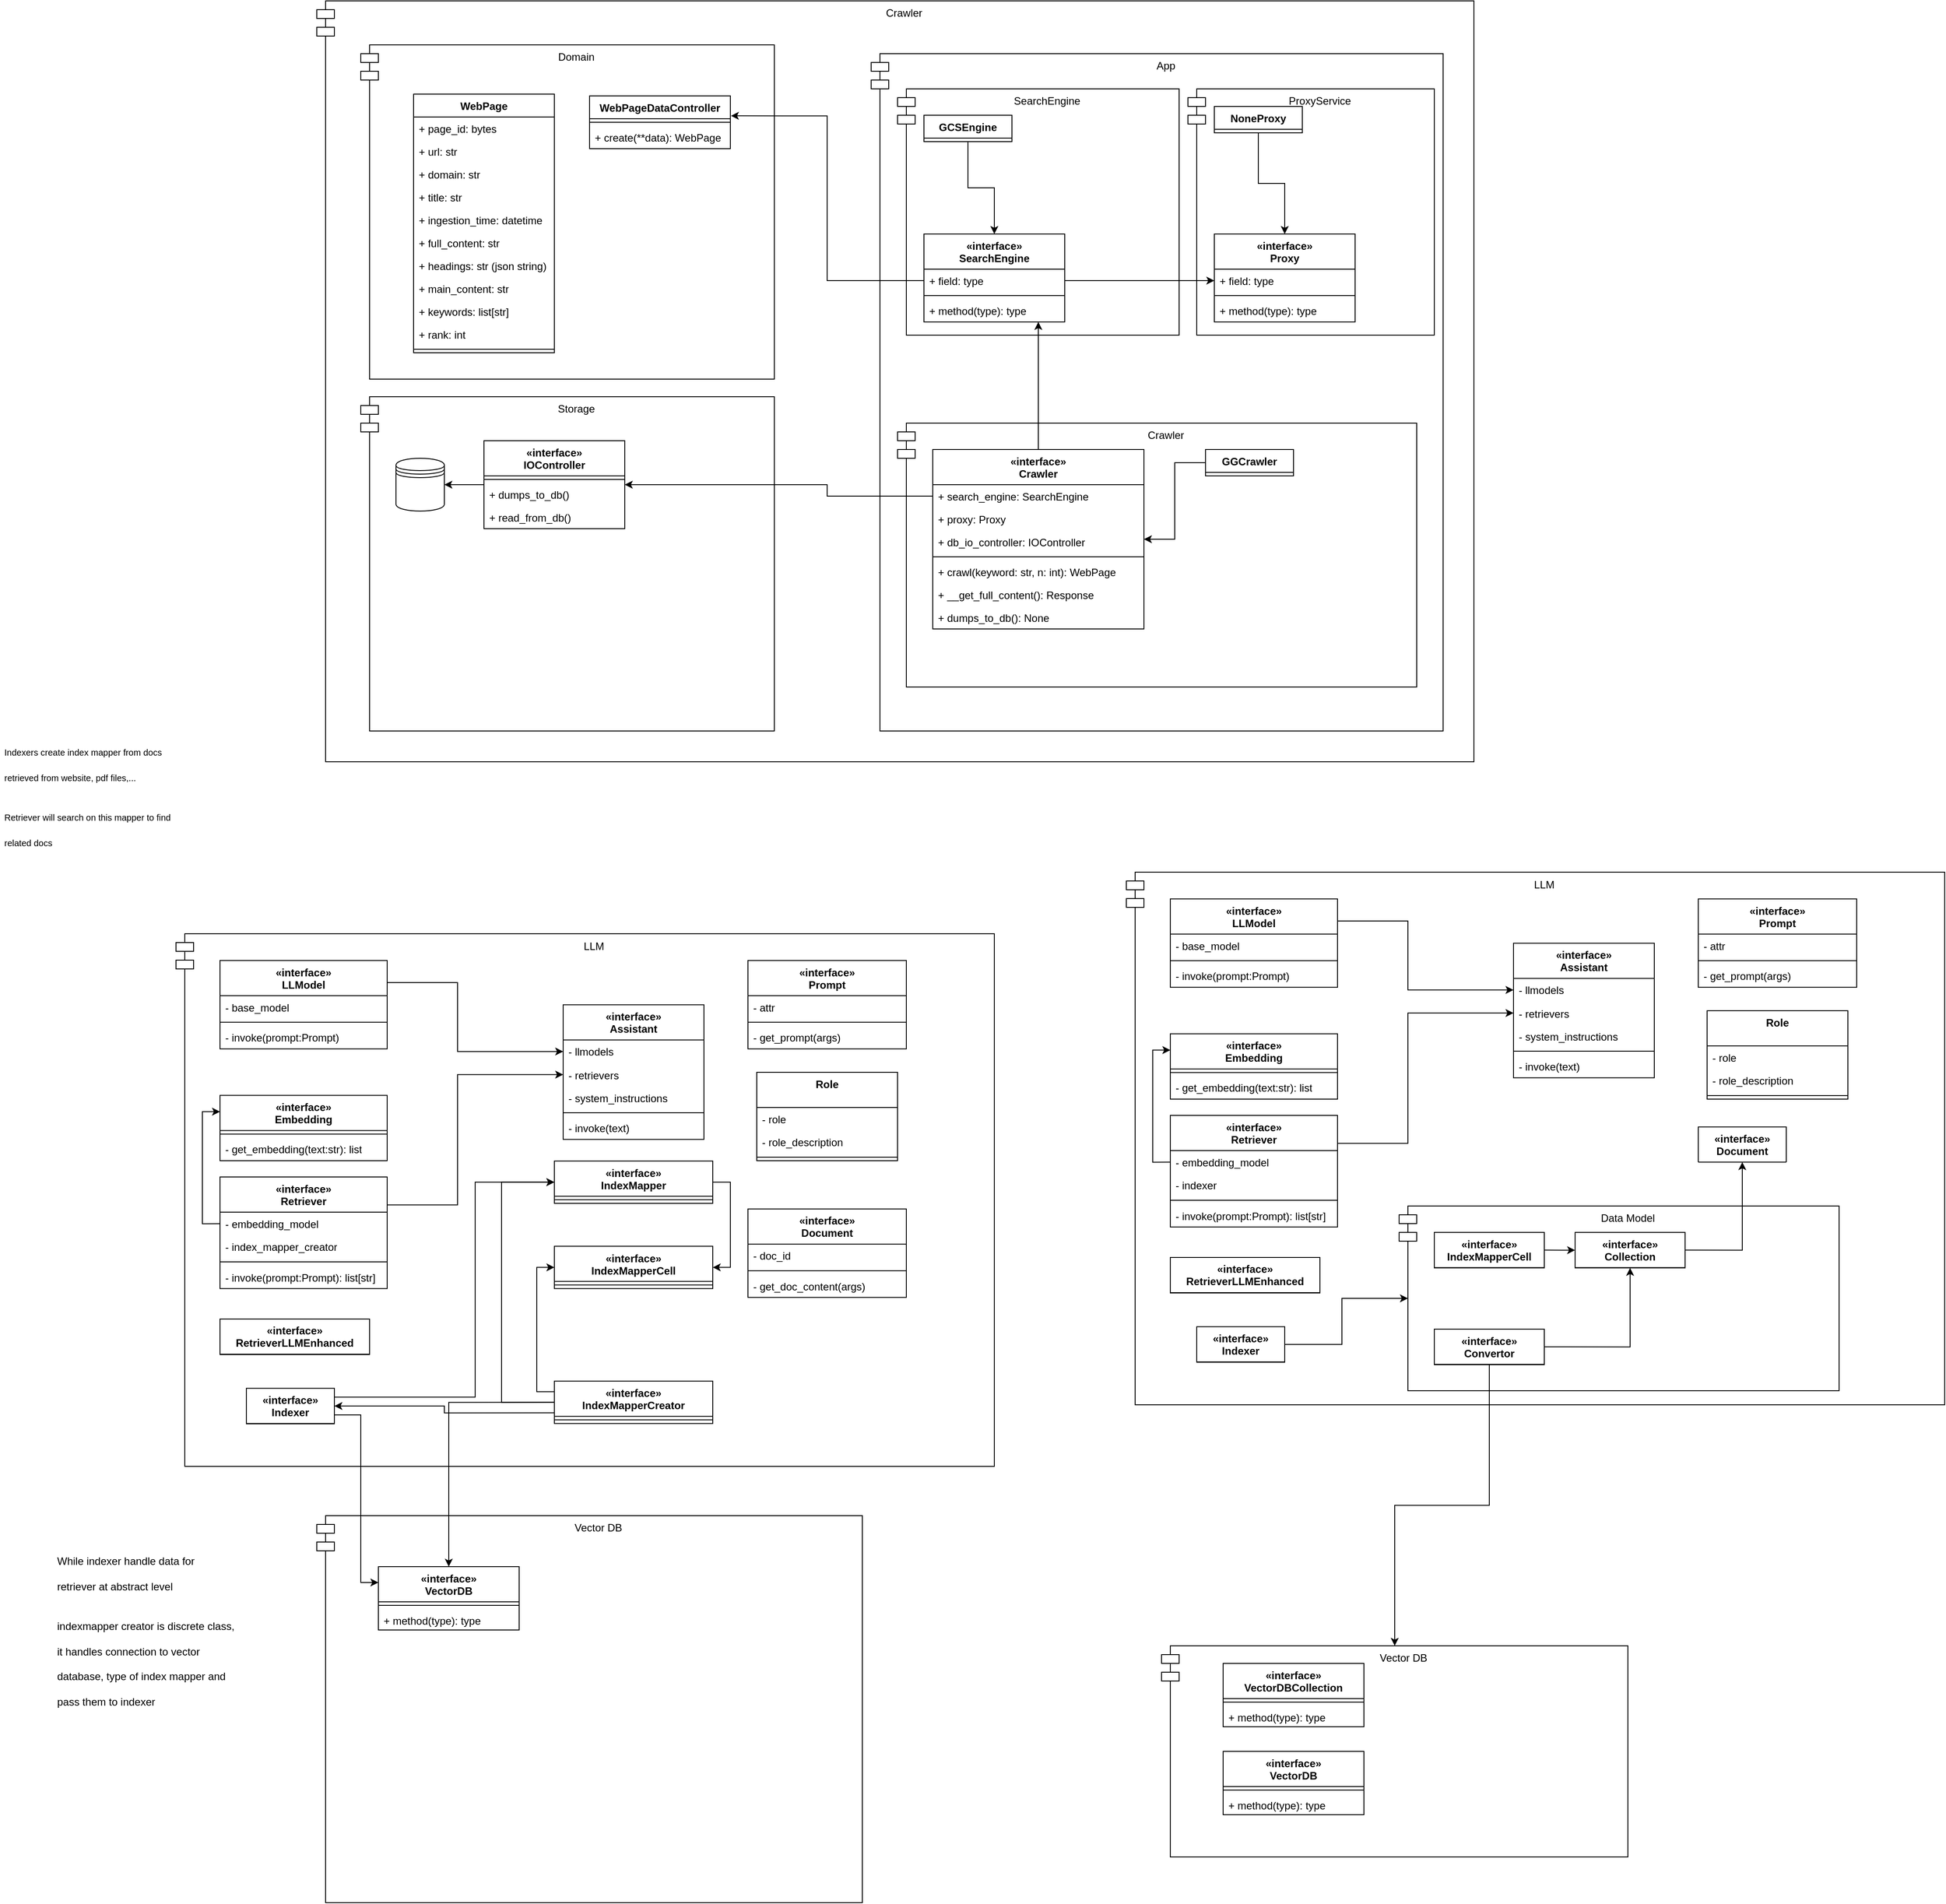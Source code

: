 <mxfile version="24.1.0" type="device">
  <diagram id="C5RBs43oDa-KdzZeNtuy" name="Page-1">
    <mxGraphModel dx="4334" dy="420" grid="1" gridSize="10" guides="1" tooltips="1" connect="1" arrows="1" fold="1" page="1" pageScale="1" pageWidth="3300" pageHeight="2339" math="0" shadow="0">
      <root>
        <mxCell id="WIyWlLk6GJQsqaUBKTNV-0" />
        <mxCell id="WIyWlLk6GJQsqaUBKTNV-1" parent="WIyWlLk6GJQsqaUBKTNV-0" />
        <mxCell id="Xao7OCAb9ZQWuUR-Rcpr-11" value="" style="group" parent="WIyWlLk6GJQsqaUBKTNV-1" vertex="1" connectable="0">
          <mxGeometry x="-2130" y="330" width="1315" height="865" as="geometry" />
        </mxCell>
        <mxCell id="Xao7OCAb9ZQWuUR-Rcpr-12" value="Crawler" style="shape=module;align=left;spacingLeft=20;align=center;verticalAlign=top;whiteSpace=wrap;html=1;" parent="Xao7OCAb9ZQWuUR-Rcpr-11" vertex="1">
          <mxGeometry width="1315" height="865" as="geometry" />
        </mxCell>
        <mxCell id="DRw0ia5wetzp8-GoF1U9-31" value="" style="group" parent="WIyWlLk6GJQsqaUBKTNV-1" vertex="1" connectable="0">
          <mxGeometry x="-2080" y="380" width="470" height="380" as="geometry" />
        </mxCell>
        <mxCell id="DRw0ia5wetzp8-GoF1U9-12" value="Domain" style="shape=module;align=left;spacingLeft=20;align=center;verticalAlign=top;whiteSpace=wrap;html=1;" parent="DRw0ia5wetzp8-GoF1U9-31" vertex="1">
          <mxGeometry width="470" height="380" as="geometry" />
        </mxCell>
        <mxCell id="DRw0ia5wetzp8-GoF1U9-32" value="WebPage" style="swimlane;fontStyle=1;align=center;verticalAlign=top;childLayout=stackLayout;horizontal=1;startSize=26;horizontalStack=0;resizeParent=1;resizeParentMax=0;resizeLast=0;collapsible=1;marginBottom=0;whiteSpace=wrap;html=1;" parent="DRw0ia5wetzp8-GoF1U9-31" vertex="1">
          <mxGeometry x="60" y="56" width="160" height="294" as="geometry" />
        </mxCell>
        <mxCell id="DRw0ia5wetzp8-GoF1U9-33" value="+ page_id: bytes" style="text;strokeColor=none;fillColor=none;align=left;verticalAlign=top;spacingLeft=4;spacingRight=4;overflow=hidden;rotatable=0;points=[[0,0.5],[1,0.5]];portConstraint=eastwest;whiteSpace=wrap;html=1;" parent="DRw0ia5wetzp8-GoF1U9-32" vertex="1">
          <mxGeometry y="26" width="160" height="26" as="geometry" />
        </mxCell>
        <mxCell id="DRw0ia5wetzp8-GoF1U9-36" value="+ url: str" style="text;strokeColor=none;fillColor=none;align=left;verticalAlign=top;spacingLeft=4;spacingRight=4;overflow=hidden;rotatable=0;points=[[0,0.5],[1,0.5]];portConstraint=eastwest;whiteSpace=wrap;html=1;" parent="DRw0ia5wetzp8-GoF1U9-32" vertex="1">
          <mxGeometry y="52" width="160" height="26" as="geometry" />
        </mxCell>
        <mxCell id="DRw0ia5wetzp8-GoF1U9-37" value="+ domain: str" style="text;strokeColor=none;fillColor=none;align=left;verticalAlign=top;spacingLeft=4;spacingRight=4;overflow=hidden;rotatable=0;points=[[0,0.5],[1,0.5]];portConstraint=eastwest;whiteSpace=wrap;html=1;" parent="DRw0ia5wetzp8-GoF1U9-32" vertex="1">
          <mxGeometry y="78" width="160" height="26" as="geometry" />
        </mxCell>
        <mxCell id="DRw0ia5wetzp8-GoF1U9-38" value="+ title: str" style="text;strokeColor=none;fillColor=none;align=left;verticalAlign=top;spacingLeft=4;spacingRight=4;overflow=hidden;rotatable=0;points=[[0,0.5],[1,0.5]];portConstraint=eastwest;whiteSpace=wrap;html=1;" parent="DRw0ia5wetzp8-GoF1U9-32" vertex="1">
          <mxGeometry y="104" width="160" height="26" as="geometry" />
        </mxCell>
        <mxCell id="DRw0ia5wetzp8-GoF1U9-39" value="+ ingestion_time: datetime" style="text;strokeColor=none;fillColor=none;align=left;verticalAlign=top;spacingLeft=4;spacingRight=4;overflow=hidden;rotatable=0;points=[[0,0.5],[1,0.5]];portConstraint=eastwest;whiteSpace=wrap;html=1;" parent="DRw0ia5wetzp8-GoF1U9-32" vertex="1">
          <mxGeometry y="130" width="160" height="26" as="geometry" />
        </mxCell>
        <mxCell id="DRw0ia5wetzp8-GoF1U9-40" value="+ full_content: str" style="text;strokeColor=none;fillColor=none;align=left;verticalAlign=top;spacingLeft=4;spacingRight=4;overflow=hidden;rotatable=0;points=[[0,0.5],[1,0.5]];portConstraint=eastwest;whiteSpace=wrap;html=1;" parent="DRw0ia5wetzp8-GoF1U9-32" vertex="1">
          <mxGeometry y="156" width="160" height="26" as="geometry" />
        </mxCell>
        <mxCell id="DRw0ia5wetzp8-GoF1U9-41" value="+ headings: str (json string)" style="text;strokeColor=none;fillColor=none;align=left;verticalAlign=top;spacingLeft=4;spacingRight=4;overflow=hidden;rotatable=0;points=[[0,0.5],[1,0.5]];portConstraint=eastwest;whiteSpace=wrap;html=1;" parent="DRw0ia5wetzp8-GoF1U9-32" vertex="1">
          <mxGeometry y="182" width="160" height="26" as="geometry" />
        </mxCell>
        <mxCell id="DRw0ia5wetzp8-GoF1U9-42" value="+ main_content: str" style="text;strokeColor=none;fillColor=none;align=left;verticalAlign=top;spacingLeft=4;spacingRight=4;overflow=hidden;rotatable=0;points=[[0,0.5],[1,0.5]];portConstraint=eastwest;whiteSpace=wrap;html=1;" parent="DRw0ia5wetzp8-GoF1U9-32" vertex="1">
          <mxGeometry y="208" width="160" height="26" as="geometry" />
        </mxCell>
        <mxCell id="DRw0ia5wetzp8-GoF1U9-43" value="+ keywords: list[str]" style="text;strokeColor=none;fillColor=none;align=left;verticalAlign=top;spacingLeft=4;spacingRight=4;overflow=hidden;rotatable=0;points=[[0,0.5],[1,0.5]];portConstraint=eastwest;whiteSpace=wrap;html=1;" parent="DRw0ia5wetzp8-GoF1U9-32" vertex="1">
          <mxGeometry y="234" width="160" height="26" as="geometry" />
        </mxCell>
        <mxCell id="DRw0ia5wetzp8-GoF1U9-44" value="+ rank: int" style="text;strokeColor=none;fillColor=none;align=left;verticalAlign=top;spacingLeft=4;spacingRight=4;overflow=hidden;rotatable=0;points=[[0,0.5],[1,0.5]];portConstraint=eastwest;whiteSpace=wrap;html=1;" parent="DRw0ia5wetzp8-GoF1U9-32" vertex="1">
          <mxGeometry y="260" width="160" height="26" as="geometry" />
        </mxCell>
        <mxCell id="DRw0ia5wetzp8-GoF1U9-34" value="" style="line;strokeWidth=1;fillColor=none;align=left;verticalAlign=middle;spacingTop=-1;spacingLeft=3;spacingRight=3;rotatable=0;labelPosition=right;points=[];portConstraint=eastwest;strokeColor=inherit;" parent="DRw0ia5wetzp8-GoF1U9-32" vertex="1">
          <mxGeometry y="286" width="160" height="8" as="geometry" />
        </mxCell>
        <mxCell id="DRw0ia5wetzp8-GoF1U9-45" value="WebPageDataController" style="swimlane;fontStyle=1;align=center;verticalAlign=top;childLayout=stackLayout;horizontal=1;startSize=26;horizontalStack=0;resizeParent=1;resizeParentMax=0;resizeLast=0;collapsible=1;marginBottom=0;whiteSpace=wrap;html=1;" parent="DRw0ia5wetzp8-GoF1U9-31" vertex="1">
          <mxGeometry x="260" y="58" width="160" height="60" as="geometry" />
        </mxCell>
        <mxCell id="DRw0ia5wetzp8-GoF1U9-47" value="" style="line;strokeWidth=1;fillColor=none;align=left;verticalAlign=middle;spacingTop=-1;spacingLeft=3;spacingRight=3;rotatable=0;labelPosition=right;points=[];portConstraint=eastwest;strokeColor=inherit;" parent="DRw0ia5wetzp8-GoF1U9-45" vertex="1">
          <mxGeometry y="26" width="160" height="8" as="geometry" />
        </mxCell>
        <mxCell id="DRw0ia5wetzp8-GoF1U9-48" value="+ create(**data): WebPage" style="text;strokeColor=none;fillColor=none;align=left;verticalAlign=top;spacingLeft=4;spacingRight=4;overflow=hidden;rotatable=0;points=[[0,0.5],[1,0.5]];portConstraint=eastwest;whiteSpace=wrap;html=1;" parent="DRw0ia5wetzp8-GoF1U9-45" vertex="1">
          <mxGeometry y="34" width="160" height="26" as="geometry" />
        </mxCell>
        <mxCell id="DRw0ia5wetzp8-GoF1U9-49" value="App" style="shape=module;align=left;spacingLeft=20;align=center;verticalAlign=top;whiteSpace=wrap;html=1;" parent="WIyWlLk6GJQsqaUBKTNV-1" vertex="1">
          <mxGeometry x="-1500" y="390" width="650" height="770" as="geometry" />
        </mxCell>
        <UserObject label="SearchEngine" tooltip="GCS Engine" id="DRw0ia5wetzp8-GoF1U9-50">
          <mxCell style="shape=module;align=left;spacingLeft=20;align=center;verticalAlign=top;whiteSpace=wrap;html=1;" parent="WIyWlLk6GJQsqaUBKTNV-1" vertex="1">
            <mxGeometry x="-1470" y="430" width="320" height="280" as="geometry" />
          </mxCell>
        </UserObject>
        <mxCell id="DRw0ia5wetzp8-GoF1U9-51" value="ProxyService" style="shape=module;align=left;spacingLeft=20;align=center;verticalAlign=top;whiteSpace=wrap;html=1;" parent="WIyWlLk6GJQsqaUBKTNV-1" vertex="1">
          <mxGeometry x="-1140" y="430" width="280" height="280" as="geometry" />
        </mxCell>
        <mxCell id="DRw0ia5wetzp8-GoF1U9-52" value="Crawler" style="shape=module;align=left;spacingLeft=20;align=center;verticalAlign=top;whiteSpace=wrap;html=1;" parent="WIyWlLk6GJQsqaUBKTNV-1" vertex="1">
          <mxGeometry x="-1470" y="810" width="590" height="300" as="geometry" />
        </mxCell>
        <mxCell id="DRw0ia5wetzp8-GoF1U9-54" value="«interface»&lt;br style=&quot;border-color: var(--border-color); font-weight: 400;&quot;&gt;Crawler" style="swimlane;fontStyle=1;align=center;verticalAlign=top;childLayout=stackLayout;horizontal=1;startSize=40;horizontalStack=0;resizeParent=1;resizeParentMax=0;resizeLast=0;collapsible=1;marginBottom=0;whiteSpace=wrap;html=1;" parent="WIyWlLk6GJQsqaUBKTNV-1" vertex="1">
          <mxGeometry x="-1430" y="840" width="240" height="204" as="geometry" />
        </mxCell>
        <mxCell id="DRw0ia5wetzp8-GoF1U9-55" value="+ search_engine: SearchEngine" style="text;strokeColor=none;fillColor=none;align=left;verticalAlign=top;spacingLeft=4;spacingRight=4;overflow=hidden;rotatable=0;points=[[0,0.5],[1,0.5]];portConstraint=eastwest;whiteSpace=wrap;html=1;" parent="DRw0ia5wetzp8-GoF1U9-54" vertex="1">
          <mxGeometry y="40" width="240" height="26" as="geometry" />
        </mxCell>
        <mxCell id="vX5pZIuZ9iRdlRf0UHtW-10" value="+ proxy: Proxy" style="text;strokeColor=none;fillColor=none;align=left;verticalAlign=top;spacingLeft=4;spacingRight=4;overflow=hidden;rotatable=0;points=[[0,0.5],[1,0.5]];portConstraint=eastwest;whiteSpace=wrap;html=1;" parent="DRw0ia5wetzp8-GoF1U9-54" vertex="1">
          <mxGeometry y="66" width="240" height="26" as="geometry" />
        </mxCell>
        <mxCell id="vX5pZIuZ9iRdlRf0UHtW-11" value="+ db_io_controller: IOController" style="text;strokeColor=none;fillColor=none;align=left;verticalAlign=top;spacingLeft=4;spacingRight=4;overflow=hidden;rotatable=0;points=[[0,0.5],[1,0.5]];portConstraint=eastwest;whiteSpace=wrap;html=1;" parent="DRw0ia5wetzp8-GoF1U9-54" vertex="1">
          <mxGeometry y="92" width="240" height="26" as="geometry" />
        </mxCell>
        <mxCell id="DRw0ia5wetzp8-GoF1U9-56" value="" style="line;strokeWidth=1;fillColor=none;align=left;verticalAlign=middle;spacingTop=-1;spacingLeft=3;spacingRight=3;rotatable=0;labelPosition=right;points=[];portConstraint=eastwest;strokeColor=inherit;" parent="DRw0ia5wetzp8-GoF1U9-54" vertex="1">
          <mxGeometry y="118" width="240" height="8" as="geometry" />
        </mxCell>
        <UserObject label="+ crawl(keyword: str, n: int): WebPage" tooltip="Crawl function first get top n results related to keyword from search engine,&#xa;then if flag get_full_content is set to true, get content according to search engine results" id="DRw0ia5wetzp8-GoF1U9-57">
          <mxCell style="text;strokeColor=none;fillColor=none;align=left;verticalAlign=top;spacingLeft=4;spacingRight=4;overflow=hidden;rotatable=0;points=[[0,0.5],[1,0.5]];portConstraint=eastwest;whiteSpace=wrap;html=1;" parent="DRw0ia5wetzp8-GoF1U9-54" vertex="1">
            <mxGeometry y="126" width="240" height="26" as="geometry" />
          </mxCell>
        </UserObject>
        <mxCell id="vX5pZIuZ9iRdlRf0UHtW-8" value="+ __get_full_content(): Response" style="text;strokeColor=none;fillColor=none;align=left;verticalAlign=top;spacingLeft=4;spacingRight=4;overflow=hidden;rotatable=0;points=[[0,0.5],[1,0.5]];portConstraint=eastwest;whiteSpace=wrap;html=1;" parent="DRw0ia5wetzp8-GoF1U9-54" vertex="1">
          <mxGeometry y="152" width="240" height="26" as="geometry" />
        </mxCell>
        <mxCell id="vX5pZIuZ9iRdlRf0UHtW-9" value="+ dumps_to_db(): None" style="text;strokeColor=none;fillColor=none;align=left;verticalAlign=top;spacingLeft=4;spacingRight=4;overflow=hidden;rotatable=0;points=[[0,0.5],[1,0.5]];portConstraint=eastwest;whiteSpace=wrap;html=1;" parent="DRw0ia5wetzp8-GoF1U9-54" vertex="1">
          <mxGeometry y="178" width="240" height="26" as="geometry" />
        </mxCell>
        <mxCell id="kKvoAmYUAKAfmo3sQOy--0" value="«interface»&lt;br style=&quot;border-color: var(--border-color); font-weight: 400;&quot;&gt;SearchEngine" style="swimlane;fontStyle=1;align=center;verticalAlign=top;childLayout=stackLayout;horizontal=1;startSize=40;horizontalStack=0;resizeParent=1;resizeParentMax=0;resizeLast=0;collapsible=1;marginBottom=0;whiteSpace=wrap;html=1;" parent="WIyWlLk6GJQsqaUBKTNV-1" vertex="1">
          <mxGeometry x="-1440" y="595" width="160" height="100" as="geometry" />
        </mxCell>
        <mxCell id="kKvoAmYUAKAfmo3sQOy--1" value="+ field: type" style="text;strokeColor=none;fillColor=none;align=left;verticalAlign=top;spacingLeft=4;spacingRight=4;overflow=hidden;rotatable=0;points=[[0,0.5],[1,0.5]];portConstraint=eastwest;whiteSpace=wrap;html=1;" parent="kKvoAmYUAKAfmo3sQOy--0" vertex="1">
          <mxGeometry y="40" width="160" height="26" as="geometry" />
        </mxCell>
        <mxCell id="kKvoAmYUAKAfmo3sQOy--2" value="" style="line;strokeWidth=1;fillColor=none;align=left;verticalAlign=middle;spacingTop=-1;spacingLeft=3;spacingRight=3;rotatable=0;labelPosition=right;points=[];portConstraint=eastwest;strokeColor=inherit;" parent="kKvoAmYUAKAfmo3sQOy--0" vertex="1">
          <mxGeometry y="66" width="160" height="8" as="geometry" />
        </mxCell>
        <mxCell id="kKvoAmYUAKAfmo3sQOy--3" value="+ method(type): type" style="text;strokeColor=none;fillColor=none;align=left;verticalAlign=top;spacingLeft=4;spacingRight=4;overflow=hidden;rotatable=0;points=[[0,0.5],[1,0.5]];portConstraint=eastwest;whiteSpace=wrap;html=1;" parent="kKvoAmYUAKAfmo3sQOy--0" vertex="1">
          <mxGeometry y="74" width="160" height="26" as="geometry" />
        </mxCell>
        <mxCell id="kKvoAmYUAKAfmo3sQOy--4" value="«interface»&lt;br style=&quot;border-color: var(--border-color); font-weight: 400;&quot;&gt;Proxy" style="swimlane;fontStyle=1;align=center;verticalAlign=top;childLayout=stackLayout;horizontal=1;startSize=40;horizontalStack=0;resizeParent=1;resizeParentMax=0;resizeLast=0;collapsible=1;marginBottom=0;whiteSpace=wrap;html=1;" parent="WIyWlLk6GJQsqaUBKTNV-1" vertex="1">
          <mxGeometry x="-1110" y="595" width="160" height="100" as="geometry" />
        </mxCell>
        <mxCell id="kKvoAmYUAKAfmo3sQOy--5" value="+ field: type" style="text;strokeColor=none;fillColor=none;align=left;verticalAlign=top;spacingLeft=4;spacingRight=4;overflow=hidden;rotatable=0;points=[[0,0.5],[1,0.5]];portConstraint=eastwest;whiteSpace=wrap;html=1;" parent="kKvoAmYUAKAfmo3sQOy--4" vertex="1">
          <mxGeometry y="40" width="160" height="26" as="geometry" />
        </mxCell>
        <mxCell id="kKvoAmYUAKAfmo3sQOy--6" value="" style="line;strokeWidth=1;fillColor=none;align=left;verticalAlign=middle;spacingTop=-1;spacingLeft=3;spacingRight=3;rotatable=0;labelPosition=right;points=[];portConstraint=eastwest;strokeColor=inherit;" parent="kKvoAmYUAKAfmo3sQOy--4" vertex="1">
          <mxGeometry y="66" width="160" height="8" as="geometry" />
        </mxCell>
        <mxCell id="kKvoAmYUAKAfmo3sQOy--7" value="+ method(type): type" style="text;strokeColor=none;fillColor=none;align=left;verticalAlign=top;spacingLeft=4;spacingRight=4;overflow=hidden;rotatable=0;points=[[0,0.5],[1,0.5]];portConstraint=eastwest;whiteSpace=wrap;html=1;" parent="kKvoAmYUAKAfmo3sQOy--4" vertex="1">
          <mxGeometry y="74" width="160" height="26" as="geometry" />
        </mxCell>
        <mxCell id="kKvoAmYUAKAfmo3sQOy--10" value="" style="group" parent="WIyWlLk6GJQsqaUBKTNV-1" vertex="1" connectable="0">
          <mxGeometry x="-2080" y="780" width="470" height="380" as="geometry" />
        </mxCell>
        <mxCell id="kKvoAmYUAKAfmo3sQOy--11" value="Storage" style="shape=module;align=left;spacingLeft=20;align=center;verticalAlign=top;whiteSpace=wrap;html=1;" parent="kKvoAmYUAKAfmo3sQOy--10" vertex="1">
          <mxGeometry width="470" height="380" as="geometry" />
        </mxCell>
        <mxCell id="vX5pZIuZ9iRdlRf0UHtW-1" value="" style="edgeStyle=orthogonalEdgeStyle;rounded=0;orthogonalLoop=1;jettySize=auto;html=1;" parent="kKvoAmYUAKAfmo3sQOy--10" source="kKvoAmYUAKAfmo3sQOy--27" target="vX5pZIuZ9iRdlRf0UHtW-0" edge="1">
          <mxGeometry relative="1" as="geometry" />
        </mxCell>
        <mxCell id="kKvoAmYUAKAfmo3sQOy--27" value="«interface»&lt;br style=&quot;border-color: var(--border-color); font-weight: 400;&quot;&gt;IOController" style="swimlane;fontStyle=1;align=center;verticalAlign=top;childLayout=stackLayout;horizontal=1;startSize=40;horizontalStack=0;resizeParent=1;resizeParentMax=0;resizeLast=0;collapsible=1;marginBottom=0;whiteSpace=wrap;html=1;" parent="kKvoAmYUAKAfmo3sQOy--10" vertex="1">
          <mxGeometry x="140" y="50" width="160" height="100" as="geometry" />
        </mxCell>
        <mxCell id="kKvoAmYUAKAfmo3sQOy--29" value="" style="line;strokeWidth=1;fillColor=none;align=left;verticalAlign=middle;spacingTop=-1;spacingLeft=3;spacingRight=3;rotatable=0;labelPosition=right;points=[];portConstraint=eastwest;strokeColor=inherit;" parent="kKvoAmYUAKAfmo3sQOy--27" vertex="1">
          <mxGeometry y="40" width="160" height="8" as="geometry" />
        </mxCell>
        <mxCell id="kKvoAmYUAKAfmo3sQOy--30" value="+ dumps_to_db()" style="text;strokeColor=none;fillColor=none;align=left;verticalAlign=top;spacingLeft=4;spacingRight=4;overflow=hidden;rotatable=0;points=[[0,0.5],[1,0.5]];portConstraint=eastwest;whiteSpace=wrap;html=1;" parent="kKvoAmYUAKAfmo3sQOy--27" vertex="1">
          <mxGeometry y="48" width="160" height="26" as="geometry" />
        </mxCell>
        <mxCell id="vX5pZIuZ9iRdlRf0UHtW-12" value="+ read_from_db()" style="text;strokeColor=none;fillColor=none;align=left;verticalAlign=top;spacingLeft=4;spacingRight=4;overflow=hidden;rotatable=0;points=[[0,0.5],[1,0.5]];portConstraint=eastwest;whiteSpace=wrap;html=1;" parent="kKvoAmYUAKAfmo3sQOy--27" vertex="1">
          <mxGeometry y="74" width="160" height="26" as="geometry" />
        </mxCell>
        <mxCell id="vX5pZIuZ9iRdlRf0UHtW-0" value="" style="shape=datastore;whiteSpace=wrap;html=1;" parent="kKvoAmYUAKAfmo3sQOy--10" vertex="1">
          <mxGeometry x="40" y="70" width="55" height="60" as="geometry" />
        </mxCell>
        <mxCell id="vX5pZIuZ9iRdlRf0UHtW-2" style="edgeStyle=orthogonalEdgeStyle;rounded=0;orthogonalLoop=1;jettySize=auto;html=1;exitX=0;exitY=0.5;exitDx=0;exitDy=0;entryX=1.004;entryY=0.378;entryDx=0;entryDy=0;entryPerimeter=0;" parent="WIyWlLk6GJQsqaUBKTNV-1" source="kKvoAmYUAKAfmo3sQOy--1" target="DRw0ia5wetzp8-GoF1U9-45" edge="1">
          <mxGeometry relative="1" as="geometry" />
        </mxCell>
        <mxCell id="vX5pZIuZ9iRdlRf0UHtW-3" style="edgeStyle=orthogonalEdgeStyle;rounded=0;orthogonalLoop=1;jettySize=auto;html=1;exitX=0;exitY=0.5;exitDx=0;exitDy=0;entryX=1;entryY=0.5;entryDx=0;entryDy=0;" parent="WIyWlLk6GJQsqaUBKTNV-1" source="DRw0ia5wetzp8-GoF1U9-55" target="kKvoAmYUAKAfmo3sQOy--27" edge="1">
          <mxGeometry relative="1" as="geometry">
            <Array as="points">
              <mxPoint x="-1550" y="893" />
              <mxPoint x="-1550" y="880" />
            </Array>
          </mxGeometry>
        </mxCell>
        <mxCell id="vX5pZIuZ9iRdlRf0UHtW-5" value="" style="endArrow=classic;html=1;rounded=0;exitX=1;exitY=0.5;exitDx=0;exitDy=0;entryX=0;entryY=0.5;entryDx=0;entryDy=0;" parent="WIyWlLk6GJQsqaUBKTNV-1" source="kKvoAmYUAKAfmo3sQOy--1" target="kKvoAmYUAKAfmo3sQOy--5" edge="1">
          <mxGeometry width="50" height="50" relative="1" as="geometry">
            <mxPoint x="-1230" y="560" as="sourcePoint" />
            <mxPoint x="-1180" y="510" as="targetPoint" />
          </mxGeometry>
        </mxCell>
        <mxCell id="vX5pZIuZ9iRdlRf0UHtW-6" value="" style="endArrow=classic;html=1;rounded=0;exitX=0.5;exitY=0;exitDx=0;exitDy=0;edgeStyle=elbowEdgeStyle;" parent="WIyWlLk6GJQsqaUBKTNV-1" source="DRw0ia5wetzp8-GoF1U9-54" target="kKvoAmYUAKAfmo3sQOy--0" edge="1">
          <mxGeometry width="50" height="50" relative="1" as="geometry">
            <mxPoint x="-1230" y="770" as="sourcePoint" />
            <mxPoint x="-1180" y="720" as="targetPoint" />
          </mxGeometry>
        </mxCell>
        <UserObject label="GGCrawler" tooltip="an implementation of ICrawler, it&#39;s optimized to use google custome search engine" id="vX5pZIuZ9iRdlRf0UHtW-13">
          <mxCell style="swimlane;fontStyle=1;align=center;verticalAlign=top;childLayout=stackLayout;horizontal=1;startSize=26;horizontalStack=0;resizeParent=1;resizeParentMax=0;resizeLast=0;collapsible=1;marginBottom=0;whiteSpace=wrap;html=1;" parent="WIyWlLk6GJQsqaUBKTNV-1" vertex="1" collapsed="1">
            <mxGeometry x="-1120" y="840" width="100" height="30" as="geometry">
              <mxRectangle x="960" y="830" width="160" height="86" as="alternateBounds" />
            </mxGeometry>
          </mxCell>
        </UserObject>
        <mxCell id="vX5pZIuZ9iRdlRf0UHtW-14" value="+ field: type" style="text;strokeColor=none;fillColor=none;align=left;verticalAlign=top;spacingLeft=4;spacingRight=4;overflow=hidden;rotatable=0;points=[[0,0.5],[1,0.5]];portConstraint=eastwest;whiteSpace=wrap;html=1;" parent="vX5pZIuZ9iRdlRf0UHtW-13" vertex="1">
          <mxGeometry y="26" width="160" height="26" as="geometry" />
        </mxCell>
        <mxCell id="vX5pZIuZ9iRdlRf0UHtW-15" value="" style="line;strokeWidth=1;fillColor=none;align=left;verticalAlign=middle;spacingTop=-1;spacingLeft=3;spacingRight=3;rotatable=0;labelPosition=right;points=[];portConstraint=eastwest;strokeColor=inherit;" parent="vX5pZIuZ9iRdlRf0UHtW-13" vertex="1">
          <mxGeometry y="52" width="160" height="8" as="geometry" />
        </mxCell>
        <mxCell id="vX5pZIuZ9iRdlRf0UHtW-16" value="+ method(type): type" style="text;strokeColor=none;fillColor=none;align=left;verticalAlign=top;spacingLeft=4;spacingRight=4;overflow=hidden;rotatable=0;points=[[0,0.5],[1,0.5]];portConstraint=eastwest;whiteSpace=wrap;html=1;" parent="vX5pZIuZ9iRdlRf0UHtW-13" vertex="1">
          <mxGeometry y="60" width="160" height="26" as="geometry" />
        </mxCell>
        <mxCell id="vX5pZIuZ9iRdlRf0UHtW-17" style="edgeStyle=orthogonalEdgeStyle;rounded=0;orthogonalLoop=1;jettySize=auto;html=1;exitX=0;exitY=0.5;exitDx=0;exitDy=0;" parent="WIyWlLk6GJQsqaUBKTNV-1" source="vX5pZIuZ9iRdlRf0UHtW-14" target="DRw0ia5wetzp8-GoF1U9-54" edge="1">
          <mxGeometry relative="1" as="geometry" />
        </mxCell>
        <mxCell id="vX5pZIuZ9iRdlRf0UHtW-22" style="edgeStyle=orthogonalEdgeStyle;rounded=0;orthogonalLoop=1;jettySize=auto;html=1;exitX=0.5;exitY=1;exitDx=0;exitDy=0;entryX=0.5;entryY=0;entryDx=0;entryDy=0;" parent="WIyWlLk6GJQsqaUBKTNV-1" source="vX5pZIuZ9iRdlRf0UHtW-18" target="kKvoAmYUAKAfmo3sQOy--0" edge="1">
          <mxGeometry relative="1" as="geometry" />
        </mxCell>
        <UserObject label="GCSEngine" tooltip="an implementation of ICrawler, it&#39;s optimized to use google custome search engine" id="vX5pZIuZ9iRdlRf0UHtW-18">
          <mxCell style="swimlane;fontStyle=1;align=center;verticalAlign=top;childLayout=stackLayout;horizontal=1;startSize=26;horizontalStack=0;resizeParent=1;resizeParentMax=0;resizeLast=0;collapsible=1;marginBottom=0;whiteSpace=wrap;html=1;" parent="WIyWlLk6GJQsqaUBKTNV-1" vertex="1" collapsed="1">
            <mxGeometry x="-1440" y="460" width="100" height="30" as="geometry">
              <mxRectangle x="640" y="450" width="160" height="86" as="alternateBounds" />
            </mxGeometry>
          </mxCell>
        </UserObject>
        <mxCell id="vX5pZIuZ9iRdlRf0UHtW-19" value="+ field: type" style="text;strokeColor=none;fillColor=none;align=left;verticalAlign=top;spacingLeft=4;spacingRight=4;overflow=hidden;rotatable=0;points=[[0,0.5],[1,0.5]];portConstraint=eastwest;whiteSpace=wrap;html=1;" parent="vX5pZIuZ9iRdlRf0UHtW-18" vertex="1">
          <mxGeometry y="26" width="160" height="26" as="geometry" />
        </mxCell>
        <mxCell id="vX5pZIuZ9iRdlRf0UHtW-20" value="" style="line;strokeWidth=1;fillColor=none;align=left;verticalAlign=middle;spacingTop=-1;spacingLeft=3;spacingRight=3;rotatable=0;labelPosition=right;points=[];portConstraint=eastwest;strokeColor=inherit;" parent="vX5pZIuZ9iRdlRf0UHtW-18" vertex="1">
          <mxGeometry y="52" width="160" height="8" as="geometry" />
        </mxCell>
        <mxCell id="vX5pZIuZ9iRdlRf0UHtW-21" value="+ method(type): type" style="text;strokeColor=none;fillColor=none;align=left;verticalAlign=top;spacingLeft=4;spacingRight=4;overflow=hidden;rotatable=0;points=[[0,0.5],[1,0.5]];portConstraint=eastwest;whiteSpace=wrap;html=1;" parent="vX5pZIuZ9iRdlRf0UHtW-18" vertex="1">
          <mxGeometry y="60" width="160" height="26" as="geometry" />
        </mxCell>
        <mxCell id="vX5pZIuZ9iRdlRf0UHtW-27" style="edgeStyle=orthogonalEdgeStyle;rounded=0;orthogonalLoop=1;jettySize=auto;html=1;exitX=0.5;exitY=1;exitDx=0;exitDy=0;entryX=0.5;entryY=0;entryDx=0;entryDy=0;" parent="WIyWlLk6GJQsqaUBKTNV-1" source="vX5pZIuZ9iRdlRf0UHtW-23" target="kKvoAmYUAKAfmo3sQOy--4" edge="1">
          <mxGeometry relative="1" as="geometry" />
        </mxCell>
        <UserObject label="NoneProxy" tooltip="Direct request" id="vX5pZIuZ9iRdlRf0UHtW-23">
          <mxCell style="swimlane;fontStyle=1;align=center;verticalAlign=top;childLayout=stackLayout;horizontal=1;startSize=26;horizontalStack=0;resizeParent=1;resizeParentMax=0;resizeLast=0;collapsible=1;marginBottom=0;whiteSpace=wrap;html=1;" parent="WIyWlLk6GJQsqaUBKTNV-1" vertex="1" collapsed="1">
            <mxGeometry x="-1110" y="450" width="100" height="30" as="geometry">
              <mxRectangle x="970" y="440" width="160" height="86" as="alternateBounds" />
            </mxGeometry>
          </mxCell>
        </UserObject>
        <mxCell id="vX5pZIuZ9iRdlRf0UHtW-24" value="+ field: type" style="text;strokeColor=none;fillColor=none;align=left;verticalAlign=top;spacingLeft=4;spacingRight=4;overflow=hidden;rotatable=0;points=[[0,0.5],[1,0.5]];portConstraint=eastwest;whiteSpace=wrap;html=1;" parent="vX5pZIuZ9iRdlRf0UHtW-23" vertex="1">
          <mxGeometry y="26" width="160" height="26" as="geometry" />
        </mxCell>
        <mxCell id="vX5pZIuZ9iRdlRf0UHtW-25" value="" style="line;strokeWidth=1;fillColor=none;align=left;verticalAlign=middle;spacingTop=-1;spacingLeft=3;spacingRight=3;rotatable=0;labelPosition=right;points=[];portConstraint=eastwest;strokeColor=inherit;" parent="vX5pZIuZ9iRdlRf0UHtW-23" vertex="1">
          <mxGeometry y="52" width="160" height="8" as="geometry" />
        </mxCell>
        <mxCell id="vX5pZIuZ9iRdlRf0UHtW-26" value="+ method(type): type" style="text;strokeColor=none;fillColor=none;align=left;verticalAlign=top;spacingLeft=4;spacingRight=4;overflow=hidden;rotatable=0;points=[[0,0.5],[1,0.5]];portConstraint=eastwest;whiteSpace=wrap;html=1;" parent="vX5pZIuZ9iRdlRf0UHtW-23" vertex="1">
          <mxGeometry y="60" width="160" height="26" as="geometry" />
        </mxCell>
        <mxCell id="YQP-pUk7OFbld1O7eUfq-0" value="" style="group" parent="WIyWlLk6GJQsqaUBKTNV-1" vertex="1" connectable="0">
          <mxGeometry x="-2160" y="1330" width="780" height="666" as="geometry" />
        </mxCell>
        <mxCell id="YQP-pUk7OFbld1O7eUfq-1" value="LLM" style="shape=module;align=left;spacingLeft=20;align=center;verticalAlign=top;whiteSpace=wrap;html=1;" parent="YQP-pUk7OFbld1O7eUfq-0" vertex="1">
          <mxGeometry x="-130" y="60.545" width="930" height="605.455" as="geometry" />
        </mxCell>
        <mxCell id="YQP-pUk7OFbld1O7eUfq-16" value="«interface»&lt;br style=&quot;border-color: var(--border-color); font-weight: 400;&quot;&gt;LLModel" style="swimlane;fontStyle=1;align=center;verticalAlign=top;childLayout=stackLayout;horizontal=1;startSize=40;horizontalStack=0;resizeParent=1;resizeParentMax=0;resizeLast=0;collapsible=1;marginBottom=0;whiteSpace=wrap;html=1;" parent="YQP-pUk7OFbld1O7eUfq-0" vertex="1">
          <mxGeometry x="-80" y="90.818" width="190" height="100.545" as="geometry" />
        </mxCell>
        <mxCell id="YQP-pUk7OFbld1O7eUfq-20" value="- base_model" style="text;strokeColor=none;fillColor=none;align=left;verticalAlign=top;spacingLeft=4;spacingRight=4;overflow=hidden;rotatable=0;points=[[0,0.5],[1,0.5]];portConstraint=eastwest;whiteSpace=wrap;html=1;" parent="YQP-pUk7OFbld1O7eUfq-16" vertex="1">
          <mxGeometry y="40" width="190" height="26.236" as="geometry" />
        </mxCell>
        <mxCell id="YQP-pUk7OFbld1O7eUfq-17" value="" style="line;strokeWidth=1;fillColor=none;align=left;verticalAlign=middle;spacingTop=-1;spacingLeft=3;spacingRight=3;rotatable=0;labelPosition=right;points=[];portConstraint=eastwest;strokeColor=inherit;" parent="YQP-pUk7OFbld1O7eUfq-16" vertex="1">
          <mxGeometry y="66.236" width="190" height="8.073" as="geometry" />
        </mxCell>
        <mxCell id="Xao7OCAb9ZQWuUR-Rcpr-31" value="- invoke(prompt:Prompt)" style="text;strokeColor=none;fillColor=none;align=left;verticalAlign=top;spacingLeft=4;spacingRight=4;overflow=hidden;rotatable=0;points=[[0,0.5],[1,0.5]];portConstraint=eastwest;whiteSpace=wrap;html=1;" parent="YQP-pUk7OFbld1O7eUfq-16" vertex="1">
          <mxGeometry y="74.309" width="190" height="26.236" as="geometry" />
        </mxCell>
        <mxCell id="YQP-pUk7OFbld1O7eUfq-22" value="«interface»&lt;br style=&quot;border-color: var(--border-color); font-weight: 400;&quot;&gt;Embedding" style="swimlane;fontStyle=1;align=center;verticalAlign=top;childLayout=stackLayout;horizontal=1;startSize=40;horizontalStack=0;resizeParent=1;resizeParentMax=0;resizeLast=0;collapsible=1;marginBottom=0;whiteSpace=wrap;html=1;" parent="YQP-pUk7OFbld1O7eUfq-0" vertex="1">
          <mxGeometry x="-80" y="244.2" width="190" height="74.309" as="geometry" />
        </mxCell>
        <mxCell id="YQP-pUk7OFbld1O7eUfq-25" value="" style="line;strokeWidth=1;fillColor=none;align=left;verticalAlign=middle;spacingTop=-1;spacingLeft=3;spacingRight=3;rotatable=0;labelPosition=right;points=[];portConstraint=eastwest;strokeColor=inherit;" parent="YQP-pUk7OFbld1O7eUfq-22" vertex="1">
          <mxGeometry y="40" width="190" height="8.073" as="geometry" />
        </mxCell>
        <mxCell id="YQP-pUk7OFbld1O7eUfq-26" value="- get_embedding(text:str): list" style="text;strokeColor=none;fillColor=none;align=left;verticalAlign=top;spacingLeft=4;spacingRight=4;overflow=hidden;rotatable=0;points=[[0,0.5],[1,0.5]];portConstraint=eastwest;whiteSpace=wrap;html=1;" parent="YQP-pUk7OFbld1O7eUfq-22" vertex="1">
          <mxGeometry y="48.073" width="190" height="26.236" as="geometry" />
        </mxCell>
        <mxCell id="YQP-pUk7OFbld1O7eUfq-27" value="«interface»&lt;br style=&quot;border-color: var(--border-color); font-weight: 400;&quot;&gt;Prompt" style="swimlane;fontStyle=1;align=center;verticalAlign=top;childLayout=stackLayout;horizontal=1;startSize=40;horizontalStack=0;resizeParent=1;resizeParentMax=0;resizeLast=0;collapsible=1;marginBottom=0;whiteSpace=wrap;html=1;" parent="YQP-pUk7OFbld1O7eUfq-0" vertex="1">
          <mxGeometry x="520" y="90.818" width="180" height="100.545" as="geometry" />
        </mxCell>
        <mxCell id="YQP-pUk7OFbld1O7eUfq-29" value="- attr" style="text;strokeColor=none;fillColor=none;align=left;verticalAlign=top;spacingLeft=4;spacingRight=4;overflow=hidden;rotatable=0;points=[[0,0.5],[1,0.5]];portConstraint=eastwest;whiteSpace=wrap;html=1;" parent="YQP-pUk7OFbld1O7eUfq-27" vertex="1">
          <mxGeometry y="40" width="180" height="26.236" as="geometry" />
        </mxCell>
        <mxCell id="YQP-pUk7OFbld1O7eUfq-30" value="" style="line;strokeWidth=1;fillColor=none;align=left;verticalAlign=middle;spacingTop=-1;spacingLeft=3;spacingRight=3;rotatable=0;labelPosition=right;points=[];portConstraint=eastwest;strokeColor=inherit;" parent="YQP-pUk7OFbld1O7eUfq-27" vertex="1">
          <mxGeometry y="66.236" width="180" height="8.073" as="geometry" />
        </mxCell>
        <mxCell id="YQP-pUk7OFbld1O7eUfq-31" value="- get_prompt(args)" style="text;strokeColor=none;fillColor=none;align=left;verticalAlign=top;spacingLeft=4;spacingRight=4;overflow=hidden;rotatable=0;points=[[0,0.5],[1,0.5]];portConstraint=eastwest;whiteSpace=wrap;html=1;" parent="YQP-pUk7OFbld1O7eUfq-27" vertex="1">
          <mxGeometry y="74.309" width="180" height="26.236" as="geometry" />
        </mxCell>
        <mxCell id="YQP-pUk7OFbld1O7eUfq-32" value="«interface»&lt;br style=&quot;border-color: var(--border-color); font-weight: 400;&quot;&gt;Retriever" style="swimlane;fontStyle=1;align=center;verticalAlign=top;childLayout=stackLayout;horizontal=1;startSize=40;horizontalStack=0;resizeParent=1;resizeParentMax=0;resizeLast=0;collapsible=1;marginBottom=0;whiteSpace=wrap;html=1;" parent="YQP-pUk7OFbld1O7eUfq-0" vertex="1">
          <mxGeometry x="-80" y="337.036" width="190" height="126.782" as="geometry" />
        </mxCell>
        <mxCell id="YQP-pUk7OFbld1O7eUfq-33" value="- embedding_model" style="text;strokeColor=none;fillColor=none;align=left;verticalAlign=top;spacingLeft=4;spacingRight=4;overflow=hidden;rotatable=0;points=[[0,0.5],[1,0.5]];portConstraint=eastwest;whiteSpace=wrap;html=1;" parent="YQP-pUk7OFbld1O7eUfq-32" vertex="1">
          <mxGeometry y="40" width="190" height="26.236" as="geometry" />
        </mxCell>
        <mxCell id="cBk6g1LVJPNPOAJ5rDZ4-0" value="- index_mapper_creator" style="text;strokeColor=none;fillColor=none;align=left;verticalAlign=top;spacingLeft=4;spacingRight=4;overflow=hidden;rotatable=0;points=[[0,0.5],[1,0.5]];portConstraint=eastwest;whiteSpace=wrap;html=1;" parent="YQP-pUk7OFbld1O7eUfq-32" vertex="1">
          <mxGeometry y="66.236" width="190" height="26.236" as="geometry" />
        </mxCell>
        <mxCell id="YQP-pUk7OFbld1O7eUfq-34" value="" style="line;strokeWidth=1;fillColor=none;align=left;verticalAlign=middle;spacingTop=-1;spacingLeft=3;spacingRight=3;rotatable=0;labelPosition=right;points=[];portConstraint=eastwest;strokeColor=inherit;" parent="YQP-pUk7OFbld1O7eUfq-32" vertex="1">
          <mxGeometry y="92.473" width="190" height="8.073" as="geometry" />
        </mxCell>
        <mxCell id="Xao7OCAb9ZQWuUR-Rcpr-32" value="- invoke(prompt:Prompt): list[str]" style="text;strokeColor=none;fillColor=none;align=left;verticalAlign=top;spacingLeft=4;spacingRight=4;overflow=hidden;rotatable=0;points=[[0,0.5],[1,0.5]];portConstraint=eastwest;whiteSpace=wrap;html=1;" parent="YQP-pUk7OFbld1O7eUfq-32" vertex="1">
          <mxGeometry y="100.545" width="190" height="26.236" as="geometry" />
        </mxCell>
        <mxCell id="YQP-pUk7OFbld1O7eUfq-36" value="Role" style="swimlane;fontStyle=1;align=center;verticalAlign=top;childLayout=stackLayout;horizontal=1;startSize=40;horizontalStack=0;resizeParent=1;resizeParentMax=0;resizeLast=0;collapsible=1;marginBottom=0;whiteSpace=wrap;html=1;" parent="YQP-pUk7OFbld1O7eUfq-0" vertex="1">
          <mxGeometry x="530" y="217.964" width="160" height="100.545" as="geometry" />
        </mxCell>
        <mxCell id="YQP-pUk7OFbld1O7eUfq-37" value="- role" style="text;strokeColor=none;fillColor=none;align=left;verticalAlign=top;spacingLeft=4;spacingRight=4;overflow=hidden;rotatable=0;points=[[0,0.5],[1,0.5]];portConstraint=eastwest;whiteSpace=wrap;html=1;" parent="YQP-pUk7OFbld1O7eUfq-36" vertex="1">
          <mxGeometry y="40" width="160" height="26.236" as="geometry" />
        </mxCell>
        <mxCell id="Xao7OCAb9ZQWuUR-Rcpr-4" value="- role_description" style="text;strokeColor=none;fillColor=none;align=left;verticalAlign=top;spacingLeft=4;spacingRight=4;overflow=hidden;rotatable=0;points=[[0,0.5],[1,0.5]];portConstraint=eastwest;whiteSpace=wrap;html=1;" parent="YQP-pUk7OFbld1O7eUfq-36" vertex="1">
          <mxGeometry y="66.236" width="160" height="26.236" as="geometry" />
        </mxCell>
        <mxCell id="YQP-pUk7OFbld1O7eUfq-38" value="" style="line;strokeWidth=1;fillColor=none;align=left;verticalAlign=middle;spacingTop=-1;spacingLeft=3;spacingRight=3;rotatable=0;labelPosition=right;points=[];portConstraint=eastwest;strokeColor=inherit;" parent="YQP-pUk7OFbld1O7eUfq-36" vertex="1">
          <mxGeometry y="92.473" width="160" height="8.073" as="geometry" />
        </mxCell>
        <mxCell id="YQP-pUk7OFbld1O7eUfq-40" value="«interface»&lt;br style=&quot;border-color: var(--border-color); font-weight: 400;&quot;&gt;Assistant" style="swimlane;fontStyle=1;align=center;verticalAlign=top;childLayout=stackLayout;horizontal=1;startSize=40;horizontalStack=0;resizeParent=1;resizeParentMax=0;resizeLast=0;collapsible=1;marginBottom=0;whiteSpace=wrap;html=1;" parent="YQP-pUk7OFbld1O7eUfq-0" vertex="1">
          <mxGeometry x="310" y="141.273" width="160" height="153.018" as="geometry" />
        </mxCell>
        <mxCell id="YQP-pUk7OFbld1O7eUfq-45" value="- llmodels" style="text;strokeColor=none;fillColor=none;align=left;verticalAlign=top;spacingLeft=4;spacingRight=4;overflow=hidden;rotatable=0;points=[[0,0.5],[1,0.5]];portConstraint=eastwest;whiteSpace=wrap;html=1;" parent="YQP-pUk7OFbld1O7eUfq-40" vertex="1">
          <mxGeometry y="40" width="160" height="26.236" as="geometry" />
        </mxCell>
        <mxCell id="YQP-pUk7OFbld1O7eUfq-41" value="- retrievers" style="text;strokeColor=none;fillColor=none;align=left;verticalAlign=top;spacingLeft=4;spacingRight=4;overflow=hidden;rotatable=0;points=[[0,0.5],[1,0.5]];portConstraint=eastwest;whiteSpace=wrap;html=1;" parent="YQP-pUk7OFbld1O7eUfq-40" vertex="1">
          <mxGeometry y="66.236" width="160" height="26.236" as="geometry" />
        </mxCell>
        <mxCell id="YQP-pUk7OFbld1O7eUfq-42" value="- system_instructions" style="text;strokeColor=none;fillColor=none;align=left;verticalAlign=top;spacingLeft=4;spacingRight=4;overflow=hidden;rotatable=0;points=[[0,0.5],[1,0.5]];portConstraint=eastwest;whiteSpace=wrap;html=1;" parent="YQP-pUk7OFbld1O7eUfq-40" vertex="1">
          <mxGeometry y="92.473" width="160" height="26.236" as="geometry" />
        </mxCell>
        <mxCell id="YQP-pUk7OFbld1O7eUfq-43" value="" style="line;strokeWidth=1;fillColor=none;align=left;verticalAlign=middle;spacingTop=-1;spacingLeft=3;spacingRight=3;rotatable=0;labelPosition=right;points=[];portConstraint=eastwest;strokeColor=inherit;" parent="YQP-pUk7OFbld1O7eUfq-40" vertex="1">
          <mxGeometry y="118.709" width="160" height="8.073" as="geometry" />
        </mxCell>
        <mxCell id="YQP-pUk7OFbld1O7eUfq-44" value="- invoke(text)" style="text;strokeColor=none;fillColor=none;align=left;verticalAlign=top;spacingLeft=4;spacingRight=4;overflow=hidden;rotatable=0;points=[[0,0.5],[1,0.5]];portConstraint=eastwest;whiteSpace=wrap;html=1;" parent="YQP-pUk7OFbld1O7eUfq-40" vertex="1">
          <mxGeometry y="126.782" width="160" height="26.236" as="geometry" />
        </mxCell>
        <mxCell id="Xao7OCAb9ZQWuUR-Rcpr-6" value="«interface»&lt;br style=&quot;border-color: var(--border-color); font-weight: 400;&quot;&gt;RetrieverLLMEnhanced" style="swimlane;fontStyle=1;align=center;verticalAlign=top;childLayout=stackLayout;horizontal=1;startSize=40;horizontalStack=0;resizeParent=1;resizeParentMax=0;resizeLast=0;collapsible=1;marginBottom=0;whiteSpace=wrap;html=1;" parent="YQP-pUk7OFbld1O7eUfq-0" vertex="1" collapsed="1">
          <mxGeometry x="-80" y="498.491" width="170" height="40.364" as="geometry">
            <mxRectangle x="30" y="400" width="160" height="126" as="alternateBounds" />
          </mxGeometry>
        </mxCell>
        <mxCell id="Xao7OCAb9ZQWuUR-Rcpr-7" value="- embedding_model" style="text;strokeColor=none;fillColor=none;align=left;verticalAlign=top;spacingLeft=4;spacingRight=4;overflow=hidden;rotatable=0;points=[[0,0.5],[1,0.5]];portConstraint=eastwest;whiteSpace=wrap;html=1;" parent="Xao7OCAb9ZQWuUR-Rcpr-6" vertex="1">
          <mxGeometry y="40.364" width="160" height="26.236" as="geometry" />
        </mxCell>
        <mxCell id="Xao7OCAb9ZQWuUR-Rcpr-10" value="- llmodel" style="text;strokeColor=none;fillColor=none;align=left;verticalAlign=top;spacingLeft=4;spacingRight=4;overflow=hidden;rotatable=0;points=[[0,0.5],[1,0.5]];portConstraint=eastwest;whiteSpace=wrap;html=1;" parent="Xao7OCAb9ZQWuUR-Rcpr-6" vertex="1">
          <mxGeometry y="66.6" width="160" height="26.236" as="geometry" />
        </mxCell>
        <mxCell id="Xao7OCAb9ZQWuUR-Rcpr-8" value="" style="line;strokeWidth=1;fillColor=none;align=left;verticalAlign=middle;spacingTop=-1;spacingLeft=3;spacingRight=3;rotatable=0;labelPosition=right;points=[];portConstraint=eastwest;strokeColor=inherit;" parent="Xao7OCAb9ZQWuUR-Rcpr-6" vertex="1">
          <mxGeometry y="92.836" width="160" height="8.073" as="geometry" />
        </mxCell>
        <mxCell id="Xao7OCAb9ZQWuUR-Rcpr-9" value="- invoke" style="text;strokeColor=none;fillColor=none;align=left;verticalAlign=top;spacingLeft=4;spacingRight=4;overflow=hidden;rotatable=0;points=[[0,0.5],[1,0.5]];portConstraint=eastwest;whiteSpace=wrap;html=1;" parent="Xao7OCAb9ZQWuUR-Rcpr-6" vertex="1">
          <mxGeometry y="100.909" width="160" height="26.236" as="geometry" />
        </mxCell>
        <mxCell id="Xao7OCAb9ZQWuUR-Rcpr-28" style="edgeStyle=orthogonalEdgeStyle;rounded=0;orthogonalLoop=1;jettySize=auto;html=1;exitX=1;exitY=0.25;exitDx=0;exitDy=0;entryX=0;entryY=0.5;entryDx=0;entryDy=0;" parent="YQP-pUk7OFbld1O7eUfq-0" source="YQP-pUk7OFbld1O7eUfq-16" target="YQP-pUk7OFbld1O7eUfq-45" edge="1">
          <mxGeometry relative="1" as="geometry">
            <Array as="points">
              <mxPoint x="190" y="116.045" />
              <mxPoint x="190" y="194.755" />
            </Array>
          </mxGeometry>
        </mxCell>
        <mxCell id="Xao7OCAb9ZQWuUR-Rcpr-29" style="edgeStyle=orthogonalEdgeStyle;rounded=0;orthogonalLoop=1;jettySize=auto;html=1;exitX=1;exitY=0.25;exitDx=0;exitDy=0;entryX=0;entryY=0.5;entryDx=0;entryDy=0;" parent="YQP-pUk7OFbld1O7eUfq-0" source="YQP-pUk7OFbld1O7eUfq-32" target="YQP-pUk7OFbld1O7eUfq-41" edge="1">
          <mxGeometry relative="1" as="geometry">
            <Array as="points">
              <mxPoint x="190" y="369.327" />
              <mxPoint x="190" y="220.991" />
            </Array>
          </mxGeometry>
        </mxCell>
        <mxCell id="Xao7OCAb9ZQWuUR-Rcpr-30" style="edgeStyle=orthogonalEdgeStyle;rounded=0;orthogonalLoop=1;jettySize=auto;html=1;exitX=0;exitY=0.5;exitDx=0;exitDy=0;entryX=0;entryY=0.25;entryDx=0;entryDy=0;" parent="YQP-pUk7OFbld1O7eUfq-0" source="YQP-pUk7OFbld1O7eUfq-33" target="YQP-pUk7OFbld1O7eUfq-22" edge="1">
          <mxGeometry relative="1" as="geometry" />
        </mxCell>
        <mxCell id="m1pxBQxKSQny4CTIlQ61-11" value="«interface»&lt;br style=&quot;border-color: var(--border-color); font-weight: 400;&quot;&gt;Document" style="swimlane;fontStyle=1;align=center;verticalAlign=top;childLayout=stackLayout;horizontal=1;startSize=40;horizontalStack=0;resizeParent=1;resizeParentMax=0;resizeLast=0;collapsible=1;marginBottom=0;whiteSpace=wrap;html=1;" parent="YQP-pUk7OFbld1O7eUfq-0" vertex="1">
          <mxGeometry x="520" y="373.364" width="180" height="100.545" as="geometry" />
        </mxCell>
        <mxCell id="m1pxBQxKSQny4CTIlQ61-12" value="- doc_id" style="text;strokeColor=none;fillColor=none;align=left;verticalAlign=top;spacingLeft=4;spacingRight=4;overflow=hidden;rotatable=0;points=[[0,0.5],[1,0.5]];portConstraint=eastwest;whiteSpace=wrap;html=1;" parent="m1pxBQxKSQny4CTIlQ61-11" vertex="1">
          <mxGeometry y="40" width="180" height="26.236" as="geometry" />
        </mxCell>
        <mxCell id="m1pxBQxKSQny4CTIlQ61-13" value="" style="line;strokeWidth=1;fillColor=none;align=left;verticalAlign=middle;spacingTop=-1;spacingLeft=3;spacingRight=3;rotatable=0;labelPosition=right;points=[];portConstraint=eastwest;strokeColor=inherit;" parent="m1pxBQxKSQny4CTIlQ61-11" vertex="1">
          <mxGeometry y="66.236" width="180" height="8.073" as="geometry" />
        </mxCell>
        <mxCell id="m1pxBQxKSQny4CTIlQ61-14" value="- get_doc_content(args)" style="text;strokeColor=none;fillColor=none;align=left;verticalAlign=top;spacingLeft=4;spacingRight=4;overflow=hidden;rotatable=0;points=[[0,0.5],[1,0.5]];portConstraint=eastwest;whiteSpace=wrap;html=1;" parent="m1pxBQxKSQny4CTIlQ61-11" vertex="1">
          <mxGeometry y="74.309" width="180" height="26.236" as="geometry" />
        </mxCell>
        <mxCell id="dvFWSm_geoUTXBeCP-N0-98" style="edgeStyle=orthogonalEdgeStyle;rounded=0;orthogonalLoop=1;jettySize=auto;html=1;exitX=0;exitY=0.5;exitDx=0;exitDy=0;entryX=0;entryY=0.5;entryDx=0;entryDy=0;" parent="YQP-pUk7OFbld1O7eUfq-0" source="kP-gYpLggSy9y9qGKHEq-41" target="dvFWSm_geoUTXBeCP-N0-94" edge="1">
          <mxGeometry relative="1" as="geometry">
            <Array as="points">
              <mxPoint x="240" y="593.345" />
              <mxPoint x="240" y="343.091" />
            </Array>
          </mxGeometry>
        </mxCell>
        <mxCell id="dvFWSm_geoUTXBeCP-N0-99" style="edgeStyle=orthogonalEdgeStyle;rounded=0;orthogonalLoop=1;jettySize=auto;html=1;exitX=0;exitY=0.25;exitDx=0;exitDy=0;entryX=0;entryY=0.5;entryDx=0;entryDy=0;" parent="YQP-pUk7OFbld1O7eUfq-0" source="kP-gYpLggSy9y9qGKHEq-41" target="dvFWSm_geoUTXBeCP-N0-96" edge="1">
          <mxGeometry relative="1" as="geometry" />
        </mxCell>
        <mxCell id="dvFWSm_geoUTXBeCP-N0-102" style="edgeStyle=orthogonalEdgeStyle;rounded=0;orthogonalLoop=1;jettySize=auto;html=1;exitX=0;exitY=0.75;exitDx=0;exitDy=0;entryX=1;entryY=0.5;entryDx=0;entryDy=0;" parent="YQP-pUk7OFbld1O7eUfq-0" source="kP-gYpLggSy9y9qGKHEq-41" target="m1pxBQxKSQny4CTIlQ61-0" edge="1">
          <mxGeometry relative="1" as="geometry" />
        </mxCell>
        <mxCell id="kP-gYpLggSy9y9qGKHEq-41" value="«interface»&lt;br style=&quot;border-color: var(--border-color); font-weight: 400;&quot;&gt;IndexMapperCreator" style="swimlane;fontStyle=1;align=center;verticalAlign=top;childLayout=stackLayout;horizontal=1;startSize=40;horizontalStack=0;resizeParent=1;resizeParentMax=0;resizeLast=0;collapsible=1;marginBottom=0;whiteSpace=wrap;html=1;" parent="YQP-pUk7OFbld1O7eUfq-0" vertex="1">
          <mxGeometry x="300" y="569.127" width="180" height="48.073" as="geometry" />
        </mxCell>
        <mxCell id="kP-gYpLggSy9y9qGKHEq-42" value="" style="line;strokeWidth=1;fillColor=none;align=left;verticalAlign=middle;spacingTop=-1;spacingLeft=3;spacingRight=3;rotatable=0;labelPosition=right;points=[];portConstraint=eastwest;strokeColor=inherit;" parent="kP-gYpLggSy9y9qGKHEq-41" vertex="1">
          <mxGeometry y="40" width="180" height="8.073" as="geometry" />
        </mxCell>
        <mxCell id="dvFWSm_geoUTXBeCP-N0-100" style="edgeStyle=orthogonalEdgeStyle;rounded=0;orthogonalLoop=1;jettySize=auto;html=1;exitX=1;exitY=0.5;exitDx=0;exitDy=0;entryX=1;entryY=0.5;entryDx=0;entryDy=0;" parent="YQP-pUk7OFbld1O7eUfq-0" source="dvFWSm_geoUTXBeCP-N0-94" target="dvFWSm_geoUTXBeCP-N0-96" edge="1">
          <mxGeometry relative="1" as="geometry" />
        </mxCell>
        <mxCell id="dvFWSm_geoUTXBeCP-N0-94" value="«interface»&lt;br style=&quot;border-color: var(--border-color); font-weight: 400;&quot;&gt;IndexMapper" style="swimlane;fontStyle=1;align=center;verticalAlign=top;childLayout=stackLayout;horizontal=1;startSize=40;horizontalStack=0;resizeParent=1;resizeParentMax=0;resizeLast=0;collapsible=1;marginBottom=0;whiteSpace=wrap;html=1;" parent="YQP-pUk7OFbld1O7eUfq-0" vertex="1">
          <mxGeometry x="300" y="318.873" width="180" height="48.073" as="geometry" />
        </mxCell>
        <mxCell id="dvFWSm_geoUTXBeCP-N0-95" value="" style="line;strokeWidth=1;fillColor=none;align=left;verticalAlign=middle;spacingTop=-1;spacingLeft=3;spacingRight=3;rotatable=0;labelPosition=right;points=[];portConstraint=eastwest;strokeColor=inherit;" parent="dvFWSm_geoUTXBeCP-N0-94" vertex="1">
          <mxGeometry y="40" width="180" height="8.073" as="geometry" />
        </mxCell>
        <mxCell id="dvFWSm_geoUTXBeCP-N0-96" value="«interface»&lt;br style=&quot;border-color: var(--border-color); font-weight: 400;&quot;&gt;IndexMapperCell" style="swimlane;fontStyle=1;align=center;verticalAlign=top;childLayout=stackLayout;horizontal=1;startSize=40;horizontalStack=0;resizeParent=1;resizeParentMax=0;resizeLast=0;collapsible=1;marginBottom=0;whiteSpace=wrap;html=1;" parent="YQP-pUk7OFbld1O7eUfq-0" vertex="1">
          <mxGeometry x="300" y="415.745" width="180" height="48.073" as="geometry" />
        </mxCell>
        <mxCell id="dvFWSm_geoUTXBeCP-N0-97" value="" style="line;strokeWidth=1;fillColor=none;align=left;verticalAlign=middle;spacingTop=-1;spacingLeft=3;spacingRight=3;rotatable=0;labelPosition=right;points=[];portConstraint=eastwest;strokeColor=inherit;" parent="dvFWSm_geoUTXBeCP-N0-96" vertex="1">
          <mxGeometry y="40" width="180" height="8.073" as="geometry" />
        </mxCell>
        <mxCell id="dvFWSm_geoUTXBeCP-N0-108" style="edgeStyle=orthogonalEdgeStyle;rounded=0;orthogonalLoop=1;jettySize=auto;html=1;exitX=1;exitY=0.25;exitDx=0;exitDy=0;entryX=0;entryY=0.5;entryDx=0;entryDy=0;" parent="YQP-pUk7OFbld1O7eUfq-0" source="m1pxBQxKSQny4CTIlQ61-0" target="dvFWSm_geoUTXBeCP-N0-94" edge="1">
          <mxGeometry relative="1" as="geometry">
            <Array as="points">
              <mxPoint x="210" y="587.291" />
              <mxPoint x="210" y="343.091" />
            </Array>
          </mxGeometry>
        </mxCell>
        <mxCell id="m1pxBQxKSQny4CTIlQ61-0" value="«interface»&lt;br style=&quot;border-color: var(--border-color); font-weight: 400;&quot;&gt;Indexer" style="swimlane;fontStyle=1;align=center;verticalAlign=top;childLayout=stackLayout;horizontal=1;startSize=40;horizontalStack=0;resizeParent=1;resizeParentMax=0;resizeLast=0;collapsible=1;marginBottom=0;whiteSpace=wrap;html=1;" parent="YQP-pUk7OFbld1O7eUfq-0" vertex="1" collapsed="1">
          <mxGeometry x="-50" y="577.2" width="100" height="40.364" as="geometry">
            <mxRectangle x="-50" y="594" width="250" height="126" as="alternateBounds" />
          </mxGeometry>
        </mxCell>
        <mxCell id="m1pxBQxKSQny4CTIlQ61-1" value="- embedding_model" style="text;strokeColor=none;fillColor=none;align=left;verticalAlign=top;spacingLeft=4;spacingRight=4;overflow=hidden;rotatable=0;points=[[0,0.5],[1,0.5]];portConstraint=eastwest;whiteSpace=wrap;html=1;" parent="m1pxBQxKSQny4CTIlQ61-0" vertex="1">
          <mxGeometry y="40.364" width="250" height="26.236" as="geometry" />
        </mxCell>
        <mxCell id="m1pxBQxKSQny4CTIlQ61-4" value="- parser" style="text;strokeColor=none;fillColor=none;align=left;verticalAlign=top;spacingLeft=4;spacingRight=4;overflow=hidden;rotatable=0;points=[[0,0.5],[1,0.5]];portConstraint=eastwest;whiteSpace=wrap;html=1;" parent="m1pxBQxKSQny4CTIlQ61-0" vertex="1">
          <mxGeometry y="66.6" width="250" height="26.236" as="geometry" />
        </mxCell>
        <mxCell id="m1pxBQxKSQny4CTIlQ61-2" value="" style="line;strokeWidth=1;fillColor=none;align=left;verticalAlign=middle;spacingTop=-1;spacingLeft=3;spacingRight=3;rotatable=0;labelPosition=right;points=[];portConstraint=eastwest;strokeColor=inherit;" parent="m1pxBQxKSQny4CTIlQ61-0" vertex="1">
          <mxGeometry y="92.836" width="250" height="8.073" as="geometry" />
        </mxCell>
        <mxCell id="m1pxBQxKSQny4CTIlQ61-3" value="- invoke(doc: Document): IndexMapper" style="text;strokeColor=none;fillColor=none;align=left;verticalAlign=top;spacingLeft=4;spacingRight=4;overflow=hidden;rotatable=0;points=[[0,0.5],[1,0.5]];portConstraint=eastwest;whiteSpace=wrap;html=1;" parent="m1pxBQxKSQny4CTIlQ61-0" vertex="1">
          <mxGeometry y="100.909" width="250" height="26.236" as="geometry" />
        </mxCell>
        <mxCell id="m1pxBQxKSQny4CTIlQ61-10" value="&lt;h1&gt;&lt;span style=&quot;font-size: 10px; background-color: initial; font-weight: normal;&quot;&gt;&lt;/span&gt;&lt;/h1&gt;&lt;h1&gt;&lt;font style=&quot;font-size: 10px; font-weight: normal;&quot;&gt;Indexers create index mapper from docs retrieved from website, pdf files,...&lt;/font&gt;&lt;/h1&gt;&lt;h1&gt;&lt;font style=&quot;font-size: 10px; font-weight: normal;&quot;&gt;Retriever will search on this mapper to find related docs&lt;/font&gt;&lt;/h1&gt;" style="text;html=1;spacing=5;spacingTop=-20;whiteSpace=wrap;overflow=hidden;rounded=0;" parent="WIyWlLk6GJQsqaUBKTNV-1" vertex="1">
          <mxGeometry x="-2490" y="1160" width="210" height="150" as="geometry" />
        </mxCell>
        <mxCell id="dvFWSm_geoUTXBeCP-N0-44" value="Vector DB" style="shape=module;align=left;spacingLeft=20;align=center;verticalAlign=top;whiteSpace=wrap;html=1;" parent="WIyWlLk6GJQsqaUBKTNV-1" vertex="1">
          <mxGeometry x="-2130" y="2052" width="620" height="440" as="geometry" />
        </mxCell>
        <mxCell id="dvFWSm_geoUTXBeCP-N0-45" value="«interface»&lt;div&gt;VectorDB&lt;/div&gt;" style="swimlane;fontStyle=1;align=center;verticalAlign=top;childLayout=stackLayout;horizontal=1;startSize=40;horizontalStack=0;resizeParent=1;resizeParentMax=0;resizeLast=0;collapsible=1;marginBottom=0;whiteSpace=wrap;html=1;" parent="WIyWlLk6GJQsqaUBKTNV-1" vertex="1">
          <mxGeometry x="-2060" y="2110" width="160" height="72" as="geometry" />
        </mxCell>
        <mxCell id="dvFWSm_geoUTXBeCP-N0-47" value="" style="line;strokeWidth=1;fillColor=none;align=left;verticalAlign=middle;spacingTop=-1;spacingLeft=3;spacingRight=3;rotatable=0;labelPosition=right;points=[];portConstraint=eastwest;strokeColor=inherit;" parent="dvFWSm_geoUTXBeCP-N0-45" vertex="1">
          <mxGeometry y="40" width="160" height="8" as="geometry" />
        </mxCell>
        <mxCell id="dvFWSm_geoUTXBeCP-N0-48" value="+ method(type): type" style="text;strokeColor=none;fillColor=none;align=left;verticalAlign=top;spacingLeft=4;spacingRight=4;overflow=hidden;rotatable=0;points=[[0,0.5],[1,0.5]];portConstraint=eastwest;whiteSpace=wrap;html=1;" parent="dvFWSm_geoUTXBeCP-N0-45" vertex="1">
          <mxGeometry y="48" width="160" height="24" as="geometry" />
        </mxCell>
        <mxCell id="dvFWSm_geoUTXBeCP-N0-104" style="edgeStyle=orthogonalEdgeStyle;rounded=0;orthogonalLoop=1;jettySize=auto;html=1;entryX=0;entryY=0.25;entryDx=0;entryDy=0;exitX=1;exitY=0.75;exitDx=0;exitDy=0;" parent="WIyWlLk6GJQsqaUBKTNV-1" source="m1pxBQxKSQny4CTIlQ61-0" target="dvFWSm_geoUTXBeCP-N0-45" edge="1">
          <mxGeometry relative="1" as="geometry">
            <mxPoint x="-2110" y="1948" as="sourcePoint" />
            <Array as="points">
              <mxPoint x="-2080" y="1938" />
              <mxPoint x="-2080" y="2128" />
            </Array>
          </mxGeometry>
        </mxCell>
        <mxCell id="dvFWSm_geoUTXBeCP-N0-105" style="edgeStyle=orthogonalEdgeStyle;rounded=0;orthogonalLoop=1;jettySize=auto;html=1;exitX=0;exitY=0.5;exitDx=0;exitDy=0;entryX=0.5;entryY=0;entryDx=0;entryDy=0;" parent="WIyWlLk6GJQsqaUBKTNV-1" source="kP-gYpLggSy9y9qGKHEq-41" target="dvFWSm_geoUTXBeCP-N0-45" edge="1">
          <mxGeometry relative="1" as="geometry">
            <Array as="points">
              <mxPoint x="-1980" y="1924" />
            </Array>
          </mxGeometry>
        </mxCell>
        <mxCell id="dvFWSm_geoUTXBeCP-N0-107" value="&lt;h1&gt;&lt;span style=&quot;font-size: 10px; background-color: initial; font-weight: normal;&quot;&gt;&lt;/span&gt;&lt;/h1&gt;&lt;h1&gt;&lt;span style=&quot;font-weight: 400;&quot;&gt;&lt;font style=&quot;font-size: 12px;&quot;&gt;While indexer handle data for retriever at abstract level&lt;/font&gt;&lt;/span&gt;&lt;/h1&gt;&lt;h1&gt;&lt;font style=&quot;font-size: 12px; font-weight: normal;&quot;&gt;indexmapper creator is discrete class, it handles connection to vector database, type of index mapper and pass them to indexer&lt;/font&gt;&lt;/h1&gt;" style="text;html=1;spacing=5;spacingTop=-20;whiteSpace=wrap;overflow=hidden;rounded=0;" parent="WIyWlLk6GJQsqaUBKTNV-1" vertex="1">
          <mxGeometry x="-2430" y="2080" width="210" height="220" as="geometry" />
        </mxCell>
        <mxCell id="Ei9Rr9jgZhevmR6l8QsR-2" value="" style="group" parent="WIyWlLk6GJQsqaUBKTNV-1" vertex="1" connectable="0">
          <mxGeometry x="-1080" y="1260" width="780" height="666" as="geometry" />
        </mxCell>
        <mxCell id="Ei9Rr9jgZhevmR6l8QsR-3" value="LLM" style="shape=module;align=left;spacingLeft=20;align=center;verticalAlign=top;whiteSpace=wrap;html=1;" parent="Ei9Rr9jgZhevmR6l8QsR-2" vertex="1">
          <mxGeometry x="-130" y="60.545" width="930" height="605.455" as="geometry" />
        </mxCell>
        <mxCell id="Ei9Rr9jgZhevmR6l8QsR-4" value="«interface»&lt;br style=&quot;border-color: var(--border-color); font-weight: 400;&quot;&gt;LLModel" style="swimlane;fontStyle=1;align=center;verticalAlign=top;childLayout=stackLayout;horizontal=1;startSize=40;horizontalStack=0;resizeParent=1;resizeParentMax=0;resizeLast=0;collapsible=1;marginBottom=0;whiteSpace=wrap;html=1;" parent="Ei9Rr9jgZhevmR6l8QsR-2" vertex="1">
          <mxGeometry x="-80" y="90.818" width="190" height="100.545" as="geometry" />
        </mxCell>
        <mxCell id="Ei9Rr9jgZhevmR6l8QsR-5" value="- base_model" style="text;strokeColor=none;fillColor=none;align=left;verticalAlign=top;spacingLeft=4;spacingRight=4;overflow=hidden;rotatable=0;points=[[0,0.5],[1,0.5]];portConstraint=eastwest;whiteSpace=wrap;html=1;" parent="Ei9Rr9jgZhevmR6l8QsR-4" vertex="1">
          <mxGeometry y="40" width="190" height="26.236" as="geometry" />
        </mxCell>
        <mxCell id="Ei9Rr9jgZhevmR6l8QsR-6" value="" style="line;strokeWidth=1;fillColor=none;align=left;verticalAlign=middle;spacingTop=-1;spacingLeft=3;spacingRight=3;rotatable=0;labelPosition=right;points=[];portConstraint=eastwest;strokeColor=inherit;" parent="Ei9Rr9jgZhevmR6l8QsR-4" vertex="1">
          <mxGeometry y="66.236" width="190" height="8.073" as="geometry" />
        </mxCell>
        <mxCell id="Ei9Rr9jgZhevmR6l8QsR-7" value="- invoke(prompt:Prompt)" style="text;strokeColor=none;fillColor=none;align=left;verticalAlign=top;spacingLeft=4;spacingRight=4;overflow=hidden;rotatable=0;points=[[0,0.5],[1,0.5]];portConstraint=eastwest;whiteSpace=wrap;html=1;" parent="Ei9Rr9jgZhevmR6l8QsR-4" vertex="1">
          <mxGeometry y="74.309" width="190" height="26.236" as="geometry" />
        </mxCell>
        <mxCell id="Ei9Rr9jgZhevmR6l8QsR-8" value="«interface»&lt;br style=&quot;border-color: var(--border-color); font-weight: 400;&quot;&gt;Embedding" style="swimlane;fontStyle=1;align=center;verticalAlign=top;childLayout=stackLayout;horizontal=1;startSize=40;horizontalStack=0;resizeParent=1;resizeParentMax=0;resizeLast=0;collapsible=1;marginBottom=0;whiteSpace=wrap;html=1;" parent="Ei9Rr9jgZhevmR6l8QsR-2" vertex="1">
          <mxGeometry x="-80" y="244.2" width="190" height="74.309" as="geometry" />
        </mxCell>
        <mxCell id="Ei9Rr9jgZhevmR6l8QsR-9" value="" style="line;strokeWidth=1;fillColor=none;align=left;verticalAlign=middle;spacingTop=-1;spacingLeft=3;spacingRight=3;rotatable=0;labelPosition=right;points=[];portConstraint=eastwest;strokeColor=inherit;" parent="Ei9Rr9jgZhevmR6l8QsR-8" vertex="1">
          <mxGeometry y="40" width="190" height="8.073" as="geometry" />
        </mxCell>
        <mxCell id="Ei9Rr9jgZhevmR6l8QsR-10" value="- get_embedding(text:str): list" style="text;strokeColor=none;fillColor=none;align=left;verticalAlign=top;spacingLeft=4;spacingRight=4;overflow=hidden;rotatable=0;points=[[0,0.5],[1,0.5]];portConstraint=eastwest;whiteSpace=wrap;html=1;" parent="Ei9Rr9jgZhevmR6l8QsR-8" vertex="1">
          <mxGeometry y="48.073" width="190" height="26.236" as="geometry" />
        </mxCell>
        <mxCell id="Ei9Rr9jgZhevmR6l8QsR-11" value="«interface»&lt;br style=&quot;border-color: var(--border-color); font-weight: 400;&quot;&gt;Prompt" style="swimlane;fontStyle=1;align=center;verticalAlign=top;childLayout=stackLayout;horizontal=1;startSize=40;horizontalStack=0;resizeParent=1;resizeParentMax=0;resizeLast=0;collapsible=1;marginBottom=0;whiteSpace=wrap;html=1;" parent="Ei9Rr9jgZhevmR6l8QsR-2" vertex="1">
          <mxGeometry x="520" y="90.818" width="180" height="100.545" as="geometry" />
        </mxCell>
        <mxCell id="Ei9Rr9jgZhevmR6l8QsR-12" value="- attr" style="text;strokeColor=none;fillColor=none;align=left;verticalAlign=top;spacingLeft=4;spacingRight=4;overflow=hidden;rotatable=0;points=[[0,0.5],[1,0.5]];portConstraint=eastwest;whiteSpace=wrap;html=1;" parent="Ei9Rr9jgZhevmR6l8QsR-11" vertex="1">
          <mxGeometry y="40" width="180" height="26.236" as="geometry" />
        </mxCell>
        <mxCell id="Ei9Rr9jgZhevmR6l8QsR-13" value="" style="line;strokeWidth=1;fillColor=none;align=left;verticalAlign=middle;spacingTop=-1;spacingLeft=3;spacingRight=3;rotatable=0;labelPosition=right;points=[];portConstraint=eastwest;strokeColor=inherit;" parent="Ei9Rr9jgZhevmR6l8QsR-11" vertex="1">
          <mxGeometry y="66.236" width="180" height="8.073" as="geometry" />
        </mxCell>
        <mxCell id="Ei9Rr9jgZhevmR6l8QsR-14" value="- get_prompt(args)" style="text;strokeColor=none;fillColor=none;align=left;verticalAlign=top;spacingLeft=4;spacingRight=4;overflow=hidden;rotatable=0;points=[[0,0.5],[1,0.5]];portConstraint=eastwest;whiteSpace=wrap;html=1;" parent="Ei9Rr9jgZhevmR6l8QsR-11" vertex="1">
          <mxGeometry y="74.309" width="180" height="26.236" as="geometry" />
        </mxCell>
        <mxCell id="Ei9Rr9jgZhevmR6l8QsR-15" value="«interface»&lt;br style=&quot;border-color: var(--border-color); font-weight: 400;&quot;&gt;Retriever" style="swimlane;fontStyle=1;align=center;verticalAlign=top;childLayout=stackLayout;horizontal=1;startSize=40;horizontalStack=0;resizeParent=1;resizeParentMax=0;resizeLast=0;collapsible=1;marginBottom=0;whiteSpace=wrap;html=1;" parent="Ei9Rr9jgZhevmR6l8QsR-2" vertex="1">
          <mxGeometry x="-80" y="337.036" width="190" height="126.782" as="geometry" />
        </mxCell>
        <mxCell id="Ei9Rr9jgZhevmR6l8QsR-16" value="- embedding_model" style="text;strokeColor=none;fillColor=none;align=left;verticalAlign=top;spacingLeft=4;spacingRight=4;overflow=hidden;rotatable=0;points=[[0,0.5],[1,0.5]];portConstraint=eastwest;whiteSpace=wrap;html=1;" parent="Ei9Rr9jgZhevmR6l8QsR-15" vertex="1">
          <mxGeometry y="40" width="190" height="26.236" as="geometry" />
        </mxCell>
        <mxCell id="Ei9Rr9jgZhevmR6l8QsR-62" value="-&amp;nbsp;&lt;span style=&quot;background-color: initial;&quot;&gt;indexer&lt;/span&gt;" style="text;strokeColor=none;fillColor=none;align=left;verticalAlign=top;spacingLeft=4;spacingRight=4;overflow=hidden;rotatable=0;points=[[0,0.5],[1,0.5]];portConstraint=eastwest;whiteSpace=wrap;html=1;" parent="Ei9Rr9jgZhevmR6l8QsR-15" vertex="1">
          <mxGeometry y="66.236" width="190" height="26.236" as="geometry" />
        </mxCell>
        <mxCell id="Ei9Rr9jgZhevmR6l8QsR-18" value="" style="line;strokeWidth=1;fillColor=none;align=left;verticalAlign=middle;spacingTop=-1;spacingLeft=3;spacingRight=3;rotatable=0;labelPosition=right;points=[];portConstraint=eastwest;strokeColor=inherit;" parent="Ei9Rr9jgZhevmR6l8QsR-15" vertex="1">
          <mxGeometry y="92.473" width="190" height="8.073" as="geometry" />
        </mxCell>
        <mxCell id="Ei9Rr9jgZhevmR6l8QsR-19" value="- invoke(prompt:Prompt): list[str]" style="text;strokeColor=none;fillColor=none;align=left;verticalAlign=top;spacingLeft=4;spacingRight=4;overflow=hidden;rotatable=0;points=[[0,0.5],[1,0.5]];portConstraint=eastwest;whiteSpace=wrap;html=1;" parent="Ei9Rr9jgZhevmR6l8QsR-15" vertex="1">
          <mxGeometry y="100.545" width="190" height="26.236" as="geometry" />
        </mxCell>
        <mxCell id="Ei9Rr9jgZhevmR6l8QsR-20" value="Role" style="swimlane;fontStyle=1;align=center;verticalAlign=top;childLayout=stackLayout;horizontal=1;startSize=40;horizontalStack=0;resizeParent=1;resizeParentMax=0;resizeLast=0;collapsible=1;marginBottom=0;whiteSpace=wrap;html=1;" parent="Ei9Rr9jgZhevmR6l8QsR-2" vertex="1">
          <mxGeometry x="530" y="217.964" width="160" height="100.545" as="geometry" />
        </mxCell>
        <mxCell id="Ei9Rr9jgZhevmR6l8QsR-21" value="- role" style="text;strokeColor=none;fillColor=none;align=left;verticalAlign=top;spacingLeft=4;spacingRight=4;overflow=hidden;rotatable=0;points=[[0,0.5],[1,0.5]];portConstraint=eastwest;whiteSpace=wrap;html=1;" parent="Ei9Rr9jgZhevmR6l8QsR-20" vertex="1">
          <mxGeometry y="40" width="160" height="26.236" as="geometry" />
        </mxCell>
        <mxCell id="Ei9Rr9jgZhevmR6l8QsR-22" value="- role_description" style="text;strokeColor=none;fillColor=none;align=left;verticalAlign=top;spacingLeft=4;spacingRight=4;overflow=hidden;rotatable=0;points=[[0,0.5],[1,0.5]];portConstraint=eastwest;whiteSpace=wrap;html=1;" parent="Ei9Rr9jgZhevmR6l8QsR-20" vertex="1">
          <mxGeometry y="66.236" width="160" height="26.236" as="geometry" />
        </mxCell>
        <mxCell id="Ei9Rr9jgZhevmR6l8QsR-23" value="" style="line;strokeWidth=1;fillColor=none;align=left;verticalAlign=middle;spacingTop=-1;spacingLeft=3;spacingRight=3;rotatable=0;labelPosition=right;points=[];portConstraint=eastwest;strokeColor=inherit;" parent="Ei9Rr9jgZhevmR6l8QsR-20" vertex="1">
          <mxGeometry y="92.473" width="160" height="8.073" as="geometry" />
        </mxCell>
        <mxCell id="Ei9Rr9jgZhevmR6l8QsR-24" value="«interface»&lt;br style=&quot;border-color: var(--border-color); font-weight: 400;&quot;&gt;Assistant" style="swimlane;fontStyle=1;align=center;verticalAlign=top;childLayout=stackLayout;horizontal=1;startSize=40;horizontalStack=0;resizeParent=1;resizeParentMax=0;resizeLast=0;collapsible=1;marginBottom=0;whiteSpace=wrap;html=1;" parent="Ei9Rr9jgZhevmR6l8QsR-2" vertex="1">
          <mxGeometry x="310" y="141.273" width="160" height="153.018" as="geometry" />
        </mxCell>
        <mxCell id="Ei9Rr9jgZhevmR6l8QsR-25" value="- llmodels" style="text;strokeColor=none;fillColor=none;align=left;verticalAlign=top;spacingLeft=4;spacingRight=4;overflow=hidden;rotatable=0;points=[[0,0.5],[1,0.5]];portConstraint=eastwest;whiteSpace=wrap;html=1;" parent="Ei9Rr9jgZhevmR6l8QsR-24" vertex="1">
          <mxGeometry y="40" width="160" height="26.236" as="geometry" />
        </mxCell>
        <mxCell id="Ei9Rr9jgZhevmR6l8QsR-26" value="- retrievers" style="text;strokeColor=none;fillColor=none;align=left;verticalAlign=top;spacingLeft=4;spacingRight=4;overflow=hidden;rotatable=0;points=[[0,0.5],[1,0.5]];portConstraint=eastwest;whiteSpace=wrap;html=1;" parent="Ei9Rr9jgZhevmR6l8QsR-24" vertex="1">
          <mxGeometry y="66.236" width="160" height="26.236" as="geometry" />
        </mxCell>
        <mxCell id="Ei9Rr9jgZhevmR6l8QsR-27" value="- system_instructions" style="text;strokeColor=none;fillColor=none;align=left;verticalAlign=top;spacingLeft=4;spacingRight=4;overflow=hidden;rotatable=0;points=[[0,0.5],[1,0.5]];portConstraint=eastwest;whiteSpace=wrap;html=1;" parent="Ei9Rr9jgZhevmR6l8QsR-24" vertex="1">
          <mxGeometry y="92.473" width="160" height="26.236" as="geometry" />
        </mxCell>
        <mxCell id="Ei9Rr9jgZhevmR6l8QsR-28" value="" style="line;strokeWidth=1;fillColor=none;align=left;verticalAlign=middle;spacingTop=-1;spacingLeft=3;spacingRight=3;rotatable=0;labelPosition=right;points=[];portConstraint=eastwest;strokeColor=inherit;" parent="Ei9Rr9jgZhevmR6l8QsR-24" vertex="1">
          <mxGeometry y="118.709" width="160" height="8.073" as="geometry" />
        </mxCell>
        <mxCell id="Ei9Rr9jgZhevmR6l8QsR-29" value="- invoke(text)" style="text;strokeColor=none;fillColor=none;align=left;verticalAlign=top;spacingLeft=4;spacingRight=4;overflow=hidden;rotatable=0;points=[[0,0.5],[1,0.5]];portConstraint=eastwest;whiteSpace=wrap;html=1;" parent="Ei9Rr9jgZhevmR6l8QsR-24" vertex="1">
          <mxGeometry y="126.782" width="160" height="26.236" as="geometry" />
        </mxCell>
        <mxCell id="Ei9Rr9jgZhevmR6l8QsR-30" value="«interface»&lt;br style=&quot;border-color: var(--border-color); font-weight: 400;&quot;&gt;RetrieverLLMEnhanced" style="swimlane;fontStyle=1;align=center;verticalAlign=top;childLayout=stackLayout;horizontal=1;startSize=40;horizontalStack=0;resizeParent=1;resizeParentMax=0;resizeLast=0;collapsible=1;marginBottom=0;whiteSpace=wrap;html=1;" parent="Ei9Rr9jgZhevmR6l8QsR-2" vertex="1" collapsed="1">
          <mxGeometry x="-80" y="498.491" width="170" height="40.364" as="geometry">
            <mxRectangle x="30" y="400" width="160" height="126" as="alternateBounds" />
          </mxGeometry>
        </mxCell>
        <mxCell id="Ei9Rr9jgZhevmR6l8QsR-31" value="- embedding_model" style="text;strokeColor=none;fillColor=none;align=left;verticalAlign=top;spacingLeft=4;spacingRight=4;overflow=hidden;rotatable=0;points=[[0,0.5],[1,0.5]];portConstraint=eastwest;whiteSpace=wrap;html=1;" parent="Ei9Rr9jgZhevmR6l8QsR-30" vertex="1">
          <mxGeometry y="40.364" width="160" height="26.236" as="geometry" />
        </mxCell>
        <mxCell id="Ei9Rr9jgZhevmR6l8QsR-32" value="- llmodel" style="text;strokeColor=none;fillColor=none;align=left;verticalAlign=top;spacingLeft=4;spacingRight=4;overflow=hidden;rotatable=0;points=[[0,0.5],[1,0.5]];portConstraint=eastwest;whiteSpace=wrap;html=1;" parent="Ei9Rr9jgZhevmR6l8QsR-30" vertex="1">
          <mxGeometry y="66.6" width="160" height="26.236" as="geometry" />
        </mxCell>
        <mxCell id="Ei9Rr9jgZhevmR6l8QsR-33" value="" style="line;strokeWidth=1;fillColor=none;align=left;verticalAlign=middle;spacingTop=-1;spacingLeft=3;spacingRight=3;rotatable=0;labelPosition=right;points=[];portConstraint=eastwest;strokeColor=inherit;" parent="Ei9Rr9jgZhevmR6l8QsR-30" vertex="1">
          <mxGeometry y="92.836" width="160" height="8.073" as="geometry" />
        </mxCell>
        <mxCell id="Ei9Rr9jgZhevmR6l8QsR-34" value="- invoke" style="text;strokeColor=none;fillColor=none;align=left;verticalAlign=top;spacingLeft=4;spacingRight=4;overflow=hidden;rotatable=0;points=[[0,0.5],[1,0.5]];portConstraint=eastwest;whiteSpace=wrap;html=1;" parent="Ei9Rr9jgZhevmR6l8QsR-30" vertex="1">
          <mxGeometry y="100.909" width="160" height="26.236" as="geometry" />
        </mxCell>
        <mxCell id="Ei9Rr9jgZhevmR6l8QsR-35" style="edgeStyle=orthogonalEdgeStyle;rounded=0;orthogonalLoop=1;jettySize=auto;html=1;exitX=1;exitY=0.25;exitDx=0;exitDy=0;entryX=0;entryY=0.5;entryDx=0;entryDy=0;" parent="Ei9Rr9jgZhevmR6l8QsR-2" source="Ei9Rr9jgZhevmR6l8QsR-4" target="Ei9Rr9jgZhevmR6l8QsR-25" edge="1">
          <mxGeometry relative="1" as="geometry">
            <Array as="points">
              <mxPoint x="190" y="116.045" />
              <mxPoint x="190" y="194.755" />
            </Array>
          </mxGeometry>
        </mxCell>
        <mxCell id="Ei9Rr9jgZhevmR6l8QsR-36" style="edgeStyle=orthogonalEdgeStyle;rounded=0;orthogonalLoop=1;jettySize=auto;html=1;exitX=1;exitY=0.25;exitDx=0;exitDy=0;entryX=0;entryY=0.5;entryDx=0;entryDy=0;" parent="Ei9Rr9jgZhevmR6l8QsR-2" source="Ei9Rr9jgZhevmR6l8QsR-15" target="Ei9Rr9jgZhevmR6l8QsR-26" edge="1">
          <mxGeometry relative="1" as="geometry">
            <Array as="points">
              <mxPoint x="190" y="369.327" />
              <mxPoint x="190" y="220.991" />
            </Array>
          </mxGeometry>
        </mxCell>
        <mxCell id="Ei9Rr9jgZhevmR6l8QsR-37" style="edgeStyle=orthogonalEdgeStyle;rounded=0;orthogonalLoop=1;jettySize=auto;html=1;exitX=0;exitY=0.5;exitDx=0;exitDy=0;entryX=0;entryY=0.25;entryDx=0;entryDy=0;" parent="Ei9Rr9jgZhevmR6l8QsR-2" source="Ei9Rr9jgZhevmR6l8QsR-16" target="Ei9Rr9jgZhevmR6l8QsR-8" edge="1">
          <mxGeometry relative="1" as="geometry" />
        </mxCell>
        <mxCell id="Ei9Rr9jgZhevmR6l8QsR-38" value="«interface»&lt;br style=&quot;border-color: var(--border-color); font-weight: 400;&quot;&gt;Document" style="swimlane;fontStyle=1;align=center;verticalAlign=top;childLayout=stackLayout;horizontal=1;startSize=40;horizontalStack=0;resizeParent=1;resizeParentMax=0;resizeLast=0;collapsible=1;marginBottom=0;whiteSpace=wrap;html=1;" parent="Ei9Rr9jgZhevmR6l8QsR-2" vertex="1" collapsed="1">
          <mxGeometry x="520" y="350.154" width="100" height="40" as="geometry">
            <mxRectangle x="520" y="350.154" width="180" height="100.545" as="alternateBounds" />
          </mxGeometry>
        </mxCell>
        <mxCell id="Ei9Rr9jgZhevmR6l8QsR-39" value="- doc_id" style="text;strokeColor=none;fillColor=none;align=left;verticalAlign=top;spacingLeft=4;spacingRight=4;overflow=hidden;rotatable=0;points=[[0,0.5],[1,0.5]];portConstraint=eastwest;whiteSpace=wrap;html=1;" parent="Ei9Rr9jgZhevmR6l8QsR-38" vertex="1">
          <mxGeometry y="40" width="180" height="26.236" as="geometry" />
        </mxCell>
        <mxCell id="Ei9Rr9jgZhevmR6l8QsR-40" value="" style="line;strokeWidth=1;fillColor=none;align=left;verticalAlign=middle;spacingTop=-1;spacingLeft=3;spacingRight=3;rotatable=0;labelPosition=right;points=[];portConstraint=eastwest;strokeColor=inherit;" parent="Ei9Rr9jgZhevmR6l8QsR-38" vertex="1">
          <mxGeometry y="66.236" width="180" height="8.073" as="geometry" />
        </mxCell>
        <mxCell id="Ei9Rr9jgZhevmR6l8QsR-41" value="- get_doc_content(args)" style="text;strokeColor=none;fillColor=none;align=left;verticalAlign=top;spacingLeft=4;spacingRight=4;overflow=hidden;rotatable=0;points=[[0,0.5],[1,0.5]];portConstraint=eastwest;whiteSpace=wrap;html=1;" parent="Ei9Rr9jgZhevmR6l8QsR-38" vertex="1">
          <mxGeometry y="74.309" width="180" height="26.236" as="geometry" />
        </mxCell>
        <mxCell id="Ei9Rr9jgZhevmR6l8QsR-53" value="«interface»&lt;br style=&quot;border-color: var(--border-color); font-weight: 400;&quot;&gt;Indexer" style="swimlane;fontStyle=1;align=center;verticalAlign=top;childLayout=stackLayout;horizontal=1;startSize=40;horizontalStack=0;resizeParent=1;resizeParentMax=0;resizeLast=0;collapsible=1;marginBottom=0;whiteSpace=wrap;html=1;" parent="Ei9Rr9jgZhevmR6l8QsR-2" vertex="1" collapsed="1">
          <mxGeometry x="-50" y="577.2" width="100" height="40.364" as="geometry">
            <mxRectangle x="-50" y="594" width="250" height="126" as="alternateBounds" />
          </mxGeometry>
        </mxCell>
        <mxCell id="Ei9Rr9jgZhevmR6l8QsR-54" value="- embedding_model" style="text;strokeColor=none;fillColor=none;align=left;verticalAlign=top;spacingLeft=4;spacingRight=4;overflow=hidden;rotatable=0;points=[[0,0.5],[1,0.5]];portConstraint=eastwest;whiteSpace=wrap;html=1;" parent="Ei9Rr9jgZhevmR6l8QsR-53" vertex="1">
          <mxGeometry y="40.364" width="250" height="26.236" as="geometry" />
        </mxCell>
        <mxCell id="Ei9Rr9jgZhevmR6l8QsR-55" value="- parser" style="text;strokeColor=none;fillColor=none;align=left;verticalAlign=top;spacingLeft=4;spacingRight=4;overflow=hidden;rotatable=0;points=[[0,0.5],[1,0.5]];portConstraint=eastwest;whiteSpace=wrap;html=1;" parent="Ei9Rr9jgZhevmR6l8QsR-53" vertex="1">
          <mxGeometry y="66.6" width="250" height="26.236" as="geometry" />
        </mxCell>
        <mxCell id="Ei9Rr9jgZhevmR6l8QsR-56" value="" style="line;strokeWidth=1;fillColor=none;align=left;verticalAlign=middle;spacingTop=-1;spacingLeft=3;spacingRight=3;rotatable=0;labelPosition=right;points=[];portConstraint=eastwest;strokeColor=inherit;" parent="Ei9Rr9jgZhevmR6l8QsR-53" vertex="1">
          <mxGeometry y="92.836" width="250" height="8.073" as="geometry" />
        </mxCell>
        <mxCell id="Ei9Rr9jgZhevmR6l8QsR-57" value="- invoke(doc: Document): IndexMapper" style="text;strokeColor=none;fillColor=none;align=left;verticalAlign=top;spacingLeft=4;spacingRight=4;overflow=hidden;rotatable=0;points=[[0,0.5],[1,0.5]];portConstraint=eastwest;whiteSpace=wrap;html=1;" parent="Ei9Rr9jgZhevmR6l8QsR-53" vertex="1">
          <mxGeometry y="100.909" width="250" height="26.236" as="geometry" />
        </mxCell>
        <mxCell id="AdBQHt4oJ7Zt0BBI18R1-4" value="" style="group" vertex="1" connectable="0" parent="Ei9Rr9jgZhevmR6l8QsR-2">
          <mxGeometry x="180" y="440" width="500" height="210" as="geometry" />
        </mxCell>
        <mxCell id="AdBQHt4oJ7Zt0BBI18R1-3" value="Data Model" style="shape=module;align=left;spacingLeft=20;align=center;verticalAlign=top;whiteSpace=wrap;html=1;" vertex="1" parent="AdBQHt4oJ7Zt0BBI18R1-4">
          <mxGeometry width="500" height="210" as="geometry" />
        </mxCell>
        <mxCell id="AdBQHt4oJ7Zt0BBI18R1-11" style="edgeStyle=orthogonalEdgeStyle;rounded=0;orthogonalLoop=1;jettySize=auto;html=1;exitX=1;exitY=0.5;exitDx=0;exitDy=0;" edge="1" parent="AdBQHt4oJ7Zt0BBI18R1-4" source="Ei9Rr9jgZhevmR6l8QsR-69" target="AdBQHt4oJ7Zt0BBI18R1-5">
          <mxGeometry relative="1" as="geometry" />
        </mxCell>
        <mxCell id="Ei9Rr9jgZhevmR6l8QsR-69" value="«interface»&lt;br style=&quot;border-color: var(--border-color); font-weight: 400;&quot;&gt;IndexMapperCell" style="swimlane;fontStyle=1;align=center;verticalAlign=top;childLayout=stackLayout;horizontal=1;startSize=40;horizontalStack=0;resizeParent=1;resizeParentMax=0;resizeLast=0;collapsible=1;marginBottom=0;whiteSpace=wrap;html=1;" parent="AdBQHt4oJ7Zt0BBI18R1-4" vertex="1" collapsed="1">
          <mxGeometry x="39.998" y="30" width="125" height="40.36" as="geometry">
            <mxRectangle x="-50" y="594" width="250" height="126" as="alternateBounds" />
          </mxGeometry>
        </mxCell>
        <mxCell id="Ei9Rr9jgZhevmR6l8QsR-70" value="- embedding_model" style="text;strokeColor=none;fillColor=none;align=left;verticalAlign=top;spacingLeft=4;spacingRight=4;overflow=hidden;rotatable=0;points=[[0,0.5],[1,0.5]];portConstraint=eastwest;whiteSpace=wrap;html=1;" parent="Ei9Rr9jgZhevmR6l8QsR-69" vertex="1">
          <mxGeometry y="40.364" width="284.091" height="26.236" as="geometry" />
        </mxCell>
        <mxCell id="Ei9Rr9jgZhevmR6l8QsR-71" value="- parser" style="text;strokeColor=none;fillColor=none;align=left;verticalAlign=top;spacingLeft=4;spacingRight=4;overflow=hidden;rotatable=0;points=[[0,0.5],[1,0.5]];portConstraint=eastwest;whiteSpace=wrap;html=1;" parent="Ei9Rr9jgZhevmR6l8QsR-69" vertex="1">
          <mxGeometry y="66.6" width="284.091" height="26.236" as="geometry" />
        </mxCell>
        <mxCell id="Ei9Rr9jgZhevmR6l8QsR-72" value="" style="line;strokeWidth=1;fillColor=none;align=left;verticalAlign=middle;spacingTop=-1;spacingLeft=3;spacingRight=3;rotatable=0;labelPosition=right;points=[];portConstraint=eastwest;strokeColor=inherit;" parent="Ei9Rr9jgZhevmR6l8QsR-69" vertex="1">
          <mxGeometry y="92.836" width="284.091" height="8.073" as="geometry" />
        </mxCell>
        <mxCell id="Ei9Rr9jgZhevmR6l8QsR-73" value="- invoke(doc: Document): IndexMapper" style="text;strokeColor=none;fillColor=none;align=left;verticalAlign=top;spacingLeft=4;spacingRight=4;overflow=hidden;rotatable=0;points=[[0,0.5],[1,0.5]];portConstraint=eastwest;whiteSpace=wrap;html=1;" parent="Ei9Rr9jgZhevmR6l8QsR-69" vertex="1">
          <mxGeometry y="100.909" width="284.091" height="26.236" as="geometry" />
        </mxCell>
        <mxCell id="AdBQHt4oJ7Zt0BBI18R1-5" value="«interface»&lt;br style=&quot;border-color: var(--border-color); font-weight: 400;&quot;&gt;Collection" style="swimlane;fontStyle=1;align=center;verticalAlign=top;childLayout=stackLayout;horizontal=1;startSize=40;horizontalStack=0;resizeParent=1;resizeParentMax=0;resizeLast=0;collapsible=1;marginBottom=0;whiteSpace=wrap;html=1;" vertex="1" collapsed="1" parent="AdBQHt4oJ7Zt0BBI18R1-4">
          <mxGeometry x="199.998" y="30" width="125" height="40.36" as="geometry">
            <mxRectangle x="-50" y="594" width="250" height="126" as="alternateBounds" />
          </mxGeometry>
        </mxCell>
        <mxCell id="AdBQHt4oJ7Zt0BBI18R1-6" value="- embedding_model" style="text;strokeColor=none;fillColor=none;align=left;verticalAlign=top;spacingLeft=4;spacingRight=4;overflow=hidden;rotatable=0;points=[[0,0.5],[1,0.5]];portConstraint=eastwest;whiteSpace=wrap;html=1;" vertex="1" parent="AdBQHt4oJ7Zt0BBI18R1-5">
          <mxGeometry y="40.364" width="284.091" height="26.236" as="geometry" />
        </mxCell>
        <mxCell id="AdBQHt4oJ7Zt0BBI18R1-7" value="- parser" style="text;strokeColor=none;fillColor=none;align=left;verticalAlign=top;spacingLeft=4;spacingRight=4;overflow=hidden;rotatable=0;points=[[0,0.5],[1,0.5]];portConstraint=eastwest;whiteSpace=wrap;html=1;" vertex="1" parent="AdBQHt4oJ7Zt0BBI18R1-5">
          <mxGeometry y="66.6" width="284.091" height="26.236" as="geometry" />
        </mxCell>
        <mxCell id="AdBQHt4oJ7Zt0BBI18R1-8" value="" style="line;strokeWidth=1;fillColor=none;align=left;verticalAlign=middle;spacingTop=-1;spacingLeft=3;spacingRight=3;rotatable=0;labelPosition=right;points=[];portConstraint=eastwest;strokeColor=inherit;" vertex="1" parent="AdBQHt4oJ7Zt0BBI18R1-5">
          <mxGeometry y="92.836" width="284.091" height="8.073" as="geometry" />
        </mxCell>
        <mxCell id="AdBQHt4oJ7Zt0BBI18R1-9" value="- invoke(doc: Document): IndexMapper" style="text;strokeColor=none;fillColor=none;align=left;verticalAlign=top;spacingLeft=4;spacingRight=4;overflow=hidden;rotatable=0;points=[[0,0.5],[1,0.5]];portConstraint=eastwest;whiteSpace=wrap;html=1;" vertex="1" parent="AdBQHt4oJ7Zt0BBI18R1-5">
          <mxGeometry y="100.909" width="284.091" height="26.236" as="geometry" />
        </mxCell>
        <mxCell id="AdBQHt4oJ7Zt0BBI18R1-18" style="edgeStyle=orthogonalEdgeStyle;rounded=0;orthogonalLoop=1;jettySize=auto;html=1;exitX=1;exitY=0.5;exitDx=0;exitDy=0;" edge="1" parent="AdBQHt4oJ7Zt0BBI18R1-4" source="AdBQHt4oJ7Zt0BBI18R1-13" target="AdBQHt4oJ7Zt0BBI18R1-5">
          <mxGeometry relative="1" as="geometry" />
        </mxCell>
        <mxCell id="AdBQHt4oJ7Zt0BBI18R1-13" value="«interface»&lt;br style=&quot;border-color: var(--border-color); font-weight: 400;&quot;&gt;Convertor" style="swimlane;fontStyle=1;align=center;verticalAlign=top;childLayout=stackLayout;horizontal=1;startSize=40;horizontalStack=0;resizeParent=1;resizeParentMax=0;resizeLast=0;collapsible=1;marginBottom=0;whiteSpace=wrap;html=1;" vertex="1" collapsed="1" parent="AdBQHt4oJ7Zt0BBI18R1-4">
          <mxGeometry x="39.998" y="140" width="125" height="40.36" as="geometry">
            <mxRectangle x="-50" y="594" width="250" height="126" as="alternateBounds" />
          </mxGeometry>
        </mxCell>
        <mxCell id="AdBQHt4oJ7Zt0BBI18R1-14" value="- embedding_model" style="text;strokeColor=none;fillColor=none;align=left;verticalAlign=top;spacingLeft=4;spacingRight=4;overflow=hidden;rotatable=0;points=[[0,0.5],[1,0.5]];portConstraint=eastwest;whiteSpace=wrap;html=1;" vertex="1" parent="AdBQHt4oJ7Zt0BBI18R1-13">
          <mxGeometry y="40.364" width="284.091" height="26.236" as="geometry" />
        </mxCell>
        <mxCell id="AdBQHt4oJ7Zt0BBI18R1-15" value="- parser" style="text;strokeColor=none;fillColor=none;align=left;verticalAlign=top;spacingLeft=4;spacingRight=4;overflow=hidden;rotatable=0;points=[[0,0.5],[1,0.5]];portConstraint=eastwest;whiteSpace=wrap;html=1;" vertex="1" parent="AdBQHt4oJ7Zt0BBI18R1-13">
          <mxGeometry y="66.6" width="284.091" height="26.236" as="geometry" />
        </mxCell>
        <mxCell id="AdBQHt4oJ7Zt0BBI18R1-16" value="" style="line;strokeWidth=1;fillColor=none;align=left;verticalAlign=middle;spacingTop=-1;spacingLeft=3;spacingRight=3;rotatable=0;labelPosition=right;points=[];portConstraint=eastwest;strokeColor=inherit;" vertex="1" parent="AdBQHt4oJ7Zt0BBI18R1-13">
          <mxGeometry y="92.836" width="284.091" height="8.073" as="geometry" />
        </mxCell>
        <mxCell id="AdBQHt4oJ7Zt0BBI18R1-17" value="- invoke(doc: Document): IndexMapper" style="text;strokeColor=none;fillColor=none;align=left;verticalAlign=top;spacingLeft=4;spacingRight=4;overflow=hidden;rotatable=0;points=[[0,0.5],[1,0.5]];portConstraint=eastwest;whiteSpace=wrap;html=1;" vertex="1" parent="AdBQHt4oJ7Zt0BBI18R1-13">
          <mxGeometry y="100.909" width="284.091" height="26.236" as="geometry" />
        </mxCell>
        <mxCell id="AdBQHt4oJ7Zt0BBI18R1-10" style="edgeStyle=orthogonalEdgeStyle;rounded=0;orthogonalLoop=1;jettySize=auto;html=1;exitX=1;exitY=0.5;exitDx=0;exitDy=0;" edge="1" parent="Ei9Rr9jgZhevmR6l8QsR-2" source="AdBQHt4oJ7Zt0BBI18R1-5" target="Ei9Rr9jgZhevmR6l8QsR-38">
          <mxGeometry relative="1" as="geometry" />
        </mxCell>
        <mxCell id="AdBQHt4oJ7Zt0BBI18R1-23" style="edgeStyle=orthogonalEdgeStyle;rounded=0;orthogonalLoop=1;jettySize=auto;html=1;exitX=1;exitY=0.5;exitDx=0;exitDy=0;entryX=0;entryY=0.5;entryDx=10;entryDy=0;entryPerimeter=0;" edge="1" parent="Ei9Rr9jgZhevmR6l8QsR-2" source="Ei9Rr9jgZhevmR6l8QsR-53" target="AdBQHt4oJ7Zt0BBI18R1-3">
          <mxGeometry relative="1" as="geometry" />
        </mxCell>
        <mxCell id="Ei9Rr9jgZhevmR6l8QsR-58" value="Vector DB" style="shape=module;align=left;spacingLeft=20;align=center;verticalAlign=top;whiteSpace=wrap;html=1;" parent="WIyWlLk6GJQsqaUBKTNV-1" vertex="1">
          <mxGeometry x="-1170" y="2200" width="530" height="240" as="geometry" />
        </mxCell>
        <mxCell id="Ei9Rr9jgZhevmR6l8QsR-59" value="«interface»&lt;div&gt;VectorDB&lt;/div&gt;" style="swimlane;fontStyle=1;align=center;verticalAlign=top;childLayout=stackLayout;horizontal=1;startSize=40;horizontalStack=0;resizeParent=1;resizeParentMax=0;resizeLast=0;collapsible=1;marginBottom=0;whiteSpace=wrap;html=1;" parent="WIyWlLk6GJQsqaUBKTNV-1" vertex="1">
          <mxGeometry x="-1100" y="2320" width="160" height="72" as="geometry" />
        </mxCell>
        <mxCell id="Ei9Rr9jgZhevmR6l8QsR-60" value="" style="line;strokeWidth=1;fillColor=none;align=left;verticalAlign=middle;spacingTop=-1;spacingLeft=3;spacingRight=3;rotatable=0;labelPosition=right;points=[];portConstraint=eastwest;strokeColor=inherit;" parent="Ei9Rr9jgZhevmR6l8QsR-59" vertex="1">
          <mxGeometry y="40" width="160" height="8" as="geometry" />
        </mxCell>
        <mxCell id="Ei9Rr9jgZhevmR6l8QsR-61" value="+ method(type): type" style="text;strokeColor=none;fillColor=none;align=left;verticalAlign=top;spacingLeft=4;spacingRight=4;overflow=hidden;rotatable=0;points=[[0,0.5],[1,0.5]];portConstraint=eastwest;whiteSpace=wrap;html=1;" parent="Ei9Rr9jgZhevmR6l8QsR-59" vertex="1">
          <mxGeometry y="48" width="160" height="24" as="geometry" />
        </mxCell>
        <mxCell id="AdBQHt4oJ7Zt0BBI18R1-0" value="«interface»&lt;div&gt;VectorDBCollection&lt;/div&gt;" style="swimlane;fontStyle=1;align=center;verticalAlign=top;childLayout=stackLayout;horizontal=1;startSize=40;horizontalStack=0;resizeParent=1;resizeParentMax=0;resizeLast=0;collapsible=1;marginBottom=0;whiteSpace=wrap;html=1;" vertex="1" parent="WIyWlLk6GJQsqaUBKTNV-1">
          <mxGeometry x="-1100" y="2220" width="160" height="72" as="geometry" />
        </mxCell>
        <mxCell id="AdBQHt4oJ7Zt0BBI18R1-1" value="" style="line;strokeWidth=1;fillColor=none;align=left;verticalAlign=middle;spacingTop=-1;spacingLeft=3;spacingRight=3;rotatable=0;labelPosition=right;points=[];portConstraint=eastwest;strokeColor=inherit;" vertex="1" parent="AdBQHt4oJ7Zt0BBI18R1-0">
          <mxGeometry y="40" width="160" height="8" as="geometry" />
        </mxCell>
        <mxCell id="AdBQHt4oJ7Zt0BBI18R1-2" value="+ method(type): type" style="text;strokeColor=none;fillColor=none;align=left;verticalAlign=top;spacingLeft=4;spacingRight=4;overflow=hidden;rotatable=0;points=[[0,0.5],[1,0.5]];portConstraint=eastwest;whiteSpace=wrap;html=1;" vertex="1" parent="AdBQHt4oJ7Zt0BBI18R1-0">
          <mxGeometry y="48" width="160" height="24" as="geometry" />
        </mxCell>
        <mxCell id="AdBQHt4oJ7Zt0BBI18R1-22" style="edgeStyle=orthogonalEdgeStyle;rounded=0;orthogonalLoop=1;jettySize=auto;html=1;exitX=0.5;exitY=1;exitDx=0;exitDy=0;entryX=0.5;entryY=0;entryDx=0;entryDy=0;" edge="1" parent="WIyWlLk6GJQsqaUBKTNV-1" source="AdBQHt4oJ7Zt0BBI18R1-13" target="Ei9Rr9jgZhevmR6l8QsR-58">
          <mxGeometry relative="1" as="geometry" />
        </mxCell>
      </root>
    </mxGraphModel>
  </diagram>
</mxfile>
